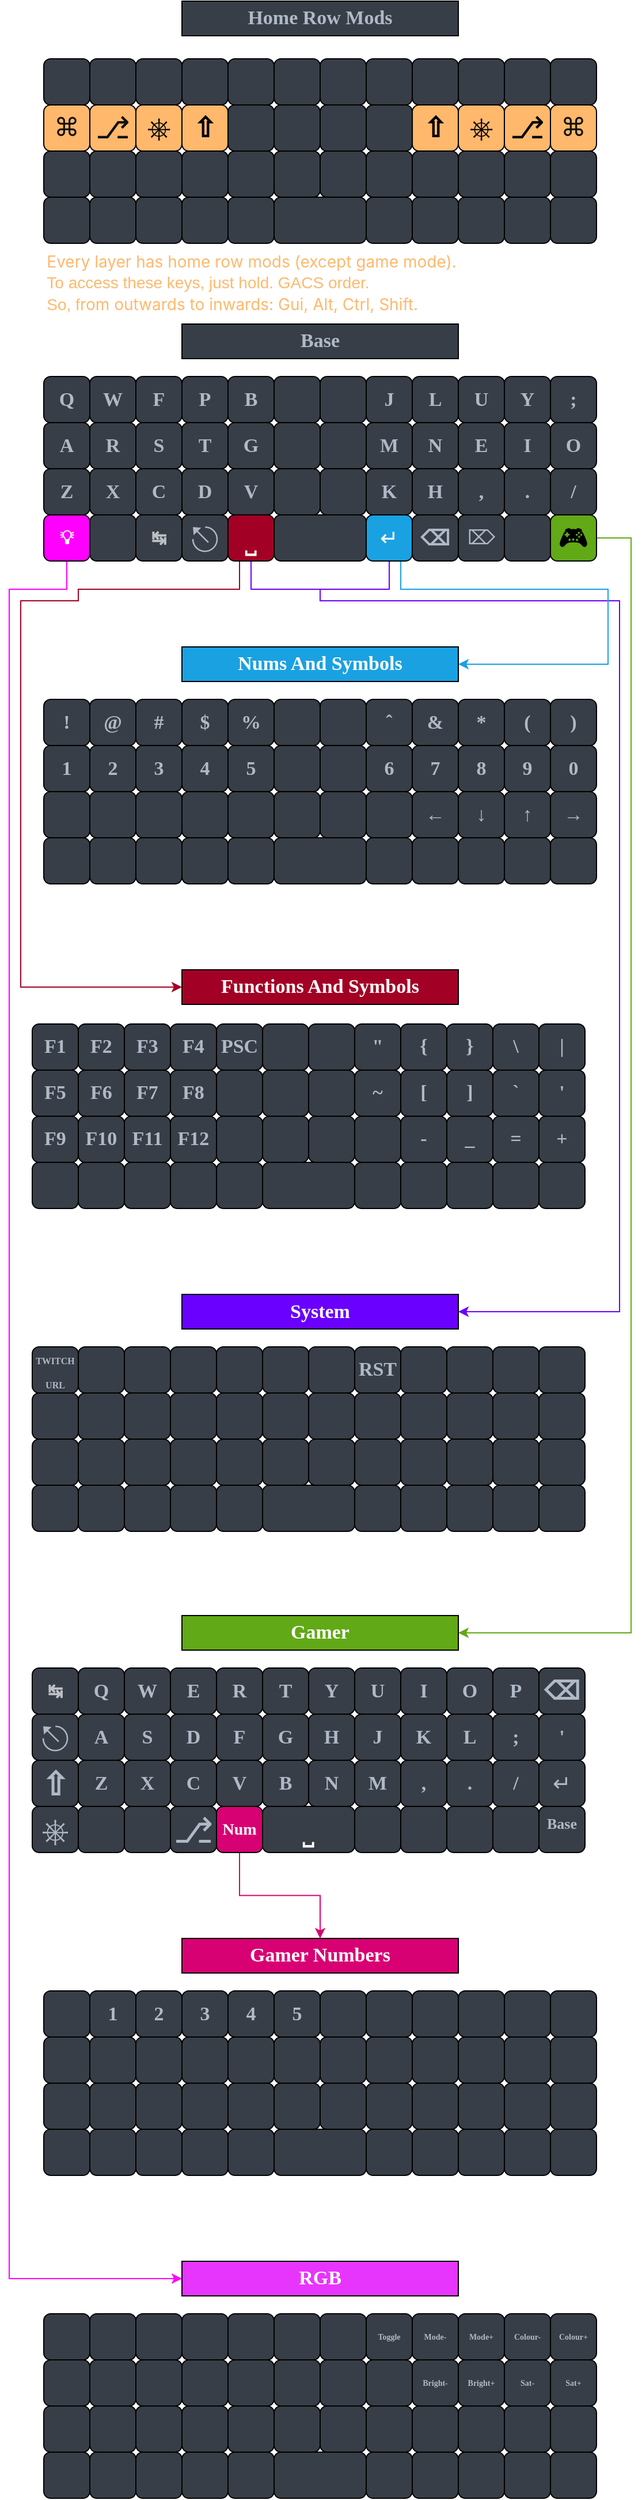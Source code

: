 <mxfile version="20.8.3" type="device"><diagram id="-IlJ7oHDDxPX7P2kjHj3" name="Page-1"><mxGraphModel dx="-335" dy="688" grid="1" gridSize="10" guides="1" tooltips="1" connect="1" arrows="1" fold="1" page="0" pageScale="1" pageWidth="827" pageHeight="1169" math="0" shadow="0"><root><mxCell id="0"/><mxCell id="1" parent="0"/><mxCell id="qOO70KsoDbuKheBEqoZG-251" style="edgeStyle=orthogonalEdgeStyle;rounded=1;orthogonalLoop=1;jettySize=auto;html=1;exitX=0;exitY=1;exitDx=0;exitDy=0;entryX=0;entryY=0.5;entryDx=0;entryDy=0;fontFamily=Verdana;fontSize=14;fontColor=#61A92F;strokeColor=#61A92F;" parent="1" edge="1"><mxGeometry relative="1" as="geometry"><Array as="points"><mxPoint x="70" y="561"/><mxPoint x="70" y="915"/></Array><mxPoint x="285.505" y="561.142" as="sourcePoint"/></mxGeometry></mxCell><mxCell id="qOO70KsoDbuKheBEqoZG-289" style="edgeStyle=orthogonalEdgeStyle;rounded=1;orthogonalLoop=1;jettySize=auto;html=1;exitX=0.5;exitY=1;exitDx=0;exitDy=0;entryX=0;entryY=0.5;entryDx=0;entryDy=0;fontFamily=Verdana;fontSize=11;fontColor=#383E47;strokeColor=#D70B72;" parent="1" edge="1"><mxGeometry relative="1" as="geometry"><Array as="points"><mxPoint x="50" y="582"/><mxPoint x="50" y="1235"/></Array><mxPoint x="348" y="582.321" as="sourcePoint"/></mxGeometry></mxCell><mxCell id="qOO70KsoDbuKheBEqoZG-249" style="edgeStyle=orthogonalEdgeStyle;rounded=1;orthogonalLoop=1;jettySize=auto;html=1;exitX=1;exitY=0.5;exitDx=0;exitDy=0;entryX=1;entryY=0.5;entryDx=0;entryDy=0;fontFamily=Verdana;fontSize=14;fontColor=#9933FF;strokeColor=#6906F9;" parent="1" edge="1"><mxGeometry relative="1" as="geometry"><Array as="points"><mxPoint x="730" y="310"/><mxPoint x="730" y="1515"/></Array><mxPoint x="660" y="310.0" as="sourcePoint"/></mxGeometry></mxCell><mxCell id="QowjiHadcx3YLq0oORDB-1" value="Q" style="whiteSpace=wrap;html=1;aspect=fixed;fontSize=17;fontFamily=Verdana;fontStyle=1;fontColor=#AFB9C7;fillColor=#383E47;rounded=1;" parent="1" vertex="1"><mxGeometry x="840" y="95.5" width="40" height="40" as="geometry"/></mxCell><mxCell id="QowjiHadcx3YLq0oORDB-2" value="W" style="whiteSpace=wrap;html=1;aspect=fixed;fontSize=17;fontFamily=Verdana;fontStyle=1;fontColor=#AFB9C7;fillColor=#383E47;rounded=1;" parent="1" vertex="1"><mxGeometry x="880" y="95.5" width="40" height="40" as="geometry"/></mxCell><mxCell id="QowjiHadcx3YLq0oORDB-3" value="F" style="whiteSpace=wrap;html=1;aspect=fixed;fontSize=17;fontFamily=Verdana;fontStyle=1;fontColor=#AFB9C7;fillColor=#383E47;rounded=1;" parent="1" vertex="1"><mxGeometry x="920" y="95.5" width="40" height="40" as="geometry"/></mxCell><mxCell id="QowjiHadcx3YLq0oORDB-4" value="P" style="whiteSpace=wrap;html=1;aspect=fixed;fontSize=17;fontFamily=Verdana;fontStyle=1;fontColor=#AFB9C7;fillColor=#383E47;rounded=1;" parent="1" vertex="1"><mxGeometry x="960" y="95.5" width="40" height="40" as="geometry"/></mxCell><mxCell id="QowjiHadcx3YLq0oORDB-5" value="B" style="whiteSpace=wrap;html=1;aspect=fixed;fontSize=17;fontFamily=Verdana;fontStyle=1;fontColor=#AFB9C7;fillColor=#383E47;rounded=1;" parent="1" vertex="1"><mxGeometry x="1000" y="95.5" width="40" height="40" as="geometry"/></mxCell><mxCell id="QowjiHadcx3YLq0oORDB-6" value="A" style="whiteSpace=wrap;html=1;aspect=fixed;fontSize=17;fontFamily=Verdana;fontStyle=1;fontColor=#afb9c7;fillColor=#383e47;rounded=1;" parent="1" vertex="1"><mxGeometry x="840" y="135.5" width="40" height="40" as="geometry"/></mxCell><mxCell id="QowjiHadcx3YLq0oORDB-7" value="R" style="whiteSpace=wrap;html=1;aspect=fixed;fontSize=17;fontFamily=Verdana;fontStyle=1;fontColor=#afb9c7;fillColor=#383e47;rounded=1;" parent="1" vertex="1"><mxGeometry x="880" y="135.5" width="40" height="40" as="geometry"/></mxCell><mxCell id="QowjiHadcx3YLq0oORDB-8" value="S" style="whiteSpace=wrap;html=1;aspect=fixed;fontSize=17;fontFamily=Verdana;fontStyle=1;fontColor=#afb9c7;fillColor=#383e47;rounded=1;" parent="1" vertex="1"><mxGeometry x="920" y="135.5" width="40" height="40" as="geometry"/></mxCell><mxCell id="QowjiHadcx3YLq0oORDB-9" value="T" style="whiteSpace=wrap;html=1;aspect=fixed;fontSize=17;fontFamily=Verdana;fontStyle=1;fontColor=#afb9c7;fillColor=#383e47;rounded=1;" parent="1" vertex="1"><mxGeometry x="960" y="135.5" width="40" height="40" as="geometry"/></mxCell><mxCell id="QowjiHadcx3YLq0oORDB-10" value="G" style="whiteSpace=wrap;html=1;aspect=fixed;fontSize=17;fontFamily=Verdana;fontStyle=1;fontColor=#AFB9C7;fillColor=#383E47;rounded=1;" parent="1" vertex="1"><mxGeometry x="1000" y="135.5" width="40" height="40" as="geometry"/></mxCell><mxCell id="QowjiHadcx3YLq0oORDB-52" style="edgeStyle=orthogonalEdgeStyle;rounded=0;orthogonalLoop=1;jettySize=auto;html=1;entryX=0.5;entryY=0.5;entryDx=0;entryDy=0;entryPerimeter=0;" parent="1" source="QowjiHadcx3YLq0oORDB-11" target="QowjiHadcx3YLq0oORDB-13" edge="1"><mxGeometry relative="1" as="geometry"/></mxCell><mxCell id="QowjiHadcx3YLq0oORDB-11" value="Z" style="whiteSpace=wrap;html=1;aspect=fixed;fontSize=17;fontFamily=Verdana;fontStyle=1;fontColor=#AFB9C7;fillColor=#383E47;rounded=1;" parent="1" vertex="1"><mxGeometry x="840" y="175.5" width="40" height="40" as="geometry"/></mxCell><mxCell id="QowjiHadcx3YLq0oORDB-12" value="X" style="whiteSpace=wrap;html=1;aspect=fixed;fontSize=17;fontFamily=Verdana;fontStyle=1;fontColor=#AFB9C7;fillColor=#383E47;rounded=1;" parent="1" vertex="1"><mxGeometry x="880" y="175.5" width="40" height="40" as="geometry"/></mxCell><mxCell id="QowjiHadcx3YLq0oORDB-13" value="C" style="whiteSpace=wrap;html=1;aspect=fixed;fontSize=17;fontFamily=Verdana;fontStyle=1;fontColor=#AFB9C7;fillColor=#383E47;rounded=1;" parent="1" vertex="1"><mxGeometry x="920" y="175.5" width="40" height="40" as="geometry"/></mxCell><mxCell id="QowjiHadcx3YLq0oORDB-14" value="D" style="whiteSpace=wrap;html=1;aspect=fixed;fontSize=17;fontFamily=Verdana;fontStyle=1;fontColor=#AFB9C7;fillColor=#383E47;rounded=1;" parent="1" vertex="1"><mxGeometry x="960" y="175.5" width="40" height="40" as="geometry"/></mxCell><mxCell id="QowjiHadcx3YLq0oORDB-15" value="V" style="whiteSpace=wrap;html=1;aspect=fixed;fontSize=17;fontFamily=Verdana;fontStyle=1;fontColor=#AFB9C7;fillColor=#383E47;rounded=1;" parent="1" vertex="1"><mxGeometry x="1000" y="175.5" width="40" height="40" as="geometry"/></mxCell><mxCell id="QowjiHadcx3YLq0oORDB-33" style="edgeStyle=orthogonalEdgeStyle;rounded=1;orthogonalLoop=1;jettySize=auto;html=1;exitX=0.5;exitY=1;exitDx=0;exitDy=0;entryX=0;entryY=0.5;entryDx=0;entryDy=0;fontFamily=Verdana;fontSize=14;fontColor=#6906F9;strokeColor=#7F00FF;" parent="1" edge="1"><mxGeometry relative="1" as="geometry"><mxPoint x="1310" y="340" as="targetPoint"/></mxGeometry></mxCell><mxCell id="QowjiHadcx3YLq0oORDB-35" style="edgeStyle=orthogonalEdgeStyle;rounded=1;orthogonalLoop=1;jettySize=auto;html=1;exitX=0.5;exitY=1;exitDx=0;exitDy=0;entryX=0;entryY=0.5;entryDx=0;entryDy=0;fontFamily=Verdana;fontSize=14;fontColor=#6906F9;strokeColor=#7F00FF;" parent="1" edge="1"><mxGeometry relative="1" as="geometry"><mxPoint x="1310" y="340" as="targetPoint"/></mxGeometry></mxCell><mxCell id="QowjiHadcx3YLq0oORDB-37" value="&lt;b style=&quot;border-color: var(--border-color);&quot;&gt;Base&lt;/b&gt;" style="rounded=0;whiteSpace=wrap;html=1;fontFamily=Verdana;fontSize=17;fontColor=#AFB9C7;fillColor=#383E47;" parent="1" vertex="1"><mxGeometry x="960" y="50" width="240" height="30" as="geometry"/></mxCell><mxCell id="QowjiHadcx3YLq0oORDB-41" value="" style="whiteSpace=wrap;html=1;aspect=fixed;fontSize=17;fontFamily=Verdana;fontStyle=1;fontColor=#AFB9C7;fillColor=#383E47;rounded=1;" parent="1" vertex="1"><mxGeometry x="1040" y="95.5" width="40" height="40" as="geometry"/></mxCell><mxCell id="QowjiHadcx3YLq0oORDB-42" value="" style="whiteSpace=wrap;html=1;aspect=fixed;fontSize=17;fontFamily=Verdana;fontStyle=1;fontColor=#AFB9C7;fillColor=#383E47;rounded=1;" parent="1" vertex="1"><mxGeometry x="1080" y="95.5" width="40" height="40" as="geometry"/></mxCell><mxCell id="QowjiHadcx3YLq0oORDB-43" value="" style="whiteSpace=wrap;html=1;aspect=fixed;fontSize=17;fontFamily=Verdana;fontStyle=1;fontColor=#AFB9C7;fillColor=#383E47;rounded=1;" parent="1" vertex="1"><mxGeometry x="1040" y="135.5" width="40" height="40" as="geometry"/></mxCell><mxCell id="QowjiHadcx3YLq0oORDB-44" value="" style="whiteSpace=wrap;html=1;aspect=fixed;fontSize=17;fontFamily=Verdana;fontStyle=1;fontColor=#AFB9C7;fillColor=#383E47;rounded=1;" parent="1" vertex="1"><mxGeometry x="1080" y="135.5" width="40" height="40" as="geometry"/></mxCell><mxCell id="QowjiHadcx3YLq0oORDB-45" value="" style="whiteSpace=wrap;html=1;aspect=fixed;fontSize=17;fontFamily=Verdana;fontStyle=1;fontColor=#AFB9C7;fillColor=#383E47;rounded=1;" parent="1" vertex="1"><mxGeometry x="1040" y="175.5" width="40" height="40" as="geometry"/></mxCell><mxCell id="QowjiHadcx3YLq0oORDB-46" value="" style="whiteSpace=wrap;html=1;aspect=fixed;fontSize=17;fontFamily=Verdana;fontStyle=1;fontColor=#AFB9C7;fillColor=#383E47;rounded=1;" parent="1" vertex="1"><mxGeometry x="1080" y="175.5" width="40" height="40" as="geometry"/></mxCell><mxCell id="QowjiHadcx3YLq0oORDB-51" value="" style="rounded=1;whiteSpace=wrap;html=1;fillColor=#383e47;" parent="1" vertex="1"><mxGeometry x="1040" y="215.5" width="80" height="40" as="geometry"/></mxCell><mxCell id="QowjiHadcx3YLq0oORDB-595" style="edgeStyle=orthogonalEdgeStyle;rounded=0;orthogonalLoop=1;jettySize=auto;html=1;entryX=0;entryY=0.5;entryDx=0;entryDy=0;strokeColor=#ff00ff;fontFamily=Verdana;fontSize=17;fontColor=#FFFFFF;endArrow=classic;endFill=1;" parent="1" source="QowjiHadcx3YLq0oORDB-58" target="QowjiHadcx3YLq0oORDB-560" edge="1"><mxGeometry relative="1" as="geometry"><Array as="points"><mxPoint x="860" y="280"/><mxPoint x="810" y="280"/><mxPoint x="810" y="1745"/></Array></mxGeometry></mxCell><mxCell id="QowjiHadcx3YLq0oORDB-58" value="💡" style="whiteSpace=wrap;html=1;aspect=fixed;fontSize=17;fontFamily=Verdana;fontStyle=1;fontColor=#FFFFFF;fillColor=#FF00FF;rounded=1;" parent="1" vertex="1"><mxGeometry x="840" y="215.5" width="40" height="40" as="geometry"/></mxCell><mxCell id="QowjiHadcx3YLq0oORDB-59" value="" style="whiteSpace=wrap;html=1;aspect=fixed;fontSize=17;fontFamily=Verdana;fontStyle=1;fontColor=#AFB9C7;fillColor=#383E47;rounded=1;" parent="1" vertex="1"><mxGeometry x="880" y="215.5" width="40" height="40" as="geometry"/></mxCell><mxCell id="QowjiHadcx3YLq0oORDB-60" value="&lt;b style=&quot;color: rgb(189, 193, 198); font-family: arial, sans-serif; font-size: 16px; text-align: left; background-color: rgb(56, 62, 71);&quot;&gt;↹&lt;/b&gt;" style="whiteSpace=wrap;html=1;aspect=fixed;fontSize=17;fontFamily=Verdana;fontStyle=1;fontColor=#AFB9C7;fillColor=#383E47;rounded=1;" parent="1" vertex="1"><mxGeometry x="920" y="215.5" width="40" height="40" as="geometry"/></mxCell><mxCell id="QowjiHadcx3YLq0oORDB-61" value="&lt;span style=&quot;font-family: &amp;quot;Segoe UI Symbol&amp;quot;, &amp;quot;Apple Symbols&amp;quot;, &amp;quot;Segoe UI Emoji&amp;quot;, &amp;quot;Apple Color Emoji&amp;quot;, &amp;quot;Noto Color Emoji&amp;quot;; font-size: 30px; font-weight: 400; text-align: start; background-color: rgb(56, 62, 71);&quot;&gt;⎋&lt;/span&gt;" style="whiteSpace=wrap;html=1;aspect=fixed;fontSize=17;fontFamily=Verdana;fontStyle=1;fontColor=#AFB9C7;fillColor=#383E47;rounded=1;" parent="1" vertex="1"><mxGeometry x="960" y="215.5" width="40" height="40" as="geometry"/></mxCell><mxCell id="QowjiHadcx3YLq0oORDB-484" style="edgeStyle=orthogonalEdgeStyle;rounded=0;orthogonalLoop=1;jettySize=auto;html=1;fontFamily=Verdana;fontSize=17;fontColor=#ffffff;entryX=0;entryY=0.5;entryDx=0;entryDy=0;fillColor=#f5f5f5;strokeColor=#a20125;exitX=0.25;exitY=1;exitDx=0;exitDy=0;" parent="1" source="QowjiHadcx3YLq0oORDB-62" target="QowjiHadcx3YLq0oORDB-350" edge="1"><mxGeometry relative="1" as="geometry"><mxPoint x="1020" y="300" as="targetPoint"/><Array as="points"><mxPoint x="1010" y="280"/><mxPoint x="870" y="280"/><mxPoint x="870" y="290"/><mxPoint x="820" y="290"/><mxPoint x="820" y="625"/></Array></mxGeometry></mxCell><mxCell id="QowjiHadcx3YLq0oORDB-537" style="edgeStyle=orthogonalEdgeStyle;rounded=0;orthogonalLoop=1;jettySize=auto;html=1;exitX=0.5;exitY=1;exitDx=0;exitDy=0;strokeColor=#6a00ff;fontFamily=Verdana;fontSize=17;fontColor=#FFFFFF;entryX=1;entryY=0.5;entryDx=0;entryDy=0;" parent="1" source="QowjiHadcx3YLq0oORDB-62" target="QowjiHadcx3YLq0oORDB-501" edge="1"><mxGeometry relative="1" as="geometry"><mxPoint x="1080" y="300.0" as="targetPoint"/><Array as="points"><mxPoint x="1020" y="280"/><mxPoint x="1080" y="280"/><mxPoint x="1080" y="290"/><mxPoint x="1340" y="290"/><mxPoint x="1340" y="907"/></Array></mxGeometry></mxCell><mxCell id="QowjiHadcx3YLq0oORDB-62" value="&lt;span style=&quot;font-family: &amp;quot;Source Sans Pro&amp;quot;, Roboto, &amp;quot;San Francisco&amp;quot;, &amp;quot;Segoe UI&amp;quot;, sans-serif; font-weight: 400;&quot;&gt;&lt;font style=&quot;font-size: 26px;&quot;&gt;⎵&lt;/font&gt;&lt;/span&gt;" style="whiteSpace=wrap;html=1;aspect=fixed;fontSize=17;fontFamily=Verdana;fontStyle=1;fontColor=#FFFFFF;fillColor=#a20125;rounded=1;" parent="1" vertex="1"><mxGeometry x="1000" y="215.5" width="40" height="40" as="geometry"/></mxCell><mxCell id="QowjiHadcx3YLq0oORDB-63" value="J" style="whiteSpace=wrap;html=1;aspect=fixed;fontSize=17;fontFamily=Verdana;fontStyle=1;fontColor=#AFB9C7;fillColor=#383E47;rounded=1;" parent="1" vertex="1"><mxGeometry x="1120" y="95.5" width="40" height="40" as="geometry"/></mxCell><mxCell id="QowjiHadcx3YLq0oORDB-64" value="L" style="whiteSpace=wrap;html=1;aspect=fixed;fontSize=17;fontFamily=Verdana;fontStyle=1;fontColor=#AFB9C7;fillColor=#383E47;rounded=1;" parent="1" vertex="1"><mxGeometry x="1160" y="95.5" width="40" height="40" as="geometry"/></mxCell><mxCell id="QowjiHadcx3YLq0oORDB-65" value="U" style="whiteSpace=wrap;html=1;aspect=fixed;fontSize=17;fontFamily=Verdana;fontStyle=1;fontColor=#AFB9C7;fillColor=#383E47;rounded=1;" parent="1" vertex="1"><mxGeometry x="1200" y="95.5" width="40" height="40" as="geometry"/></mxCell><mxCell id="QowjiHadcx3YLq0oORDB-66" value="Y" style="whiteSpace=wrap;html=1;aspect=fixed;fontSize=17;fontFamily=Verdana;fontStyle=1;fontColor=#AFB9C7;fillColor=#383E47;rounded=1;" parent="1" vertex="1"><mxGeometry x="1240" y="95.5" width="40" height="40" as="geometry"/></mxCell><mxCell id="QowjiHadcx3YLq0oORDB-67" value=";" style="whiteSpace=wrap;html=1;aspect=fixed;fontSize=17;fontFamily=Verdana;fontStyle=1;fontColor=#AFB9C7;fillColor=#383E47;rounded=1;" parent="1" vertex="1"><mxGeometry x="1280" y="95.5" width="40" height="40" as="geometry"/></mxCell><mxCell id="QowjiHadcx3YLq0oORDB-68" value="M" style="whiteSpace=wrap;html=1;aspect=fixed;fontSize=17;fontFamily=Verdana;fontStyle=1;fontColor=#AFB9C7;fillColor=#383E47;rounded=1;" parent="1" vertex="1"><mxGeometry x="1120" y="135.5" width="40" height="40" as="geometry"/></mxCell><mxCell id="QowjiHadcx3YLq0oORDB-69" value="N" style="whiteSpace=wrap;html=1;aspect=fixed;fontSize=17;fontFamily=Verdana;fontStyle=1;fontColor=#afb9c7;fillColor=#383e47;rounded=1;" parent="1" vertex="1"><mxGeometry x="1160" y="135.5" width="40" height="40" as="geometry"/></mxCell><mxCell id="QowjiHadcx3YLq0oORDB-70" value="E" style="whiteSpace=wrap;html=1;aspect=fixed;fontSize=17;fontFamily=Verdana;fontStyle=1;fontColor=#afb9c7;fillColor=#383e47;rounded=1;" parent="1" vertex="1"><mxGeometry x="1200" y="135.5" width="40" height="40" as="geometry"/></mxCell><mxCell id="QowjiHadcx3YLq0oORDB-71" value="I" style="whiteSpace=wrap;html=1;aspect=fixed;fontSize=17;fontFamily=Verdana;fontStyle=1;fontColor=#afb9c7;fillColor=#383e47;rounded=1;" parent="1" vertex="1"><mxGeometry x="1240" y="135.5" width="40" height="40" as="geometry"/></mxCell><mxCell id="QowjiHadcx3YLq0oORDB-72" value="O" style="whiteSpace=wrap;html=1;aspect=fixed;fontSize=17;fontFamily=Verdana;fontStyle=1;fontColor=#afb9c7;fillColor=#383e47;rounded=1;" parent="1" vertex="1"><mxGeometry x="1280" y="135.5" width="40" height="40" as="geometry"/></mxCell><mxCell id="QowjiHadcx3YLq0oORDB-73" style="edgeStyle=orthogonalEdgeStyle;rounded=0;orthogonalLoop=1;jettySize=auto;html=1;entryX=0.5;entryY=0.5;entryDx=0;entryDy=0;entryPerimeter=0;" parent="1" source="QowjiHadcx3YLq0oORDB-74" target="QowjiHadcx3YLq0oORDB-76" edge="1"><mxGeometry relative="1" as="geometry"/></mxCell><mxCell id="QowjiHadcx3YLq0oORDB-74" value="K" style="whiteSpace=wrap;html=1;aspect=fixed;fontSize=17;fontFamily=Verdana;fontStyle=1;fontColor=#AFB9C7;fillColor=#383E47;rounded=1;" parent="1" vertex="1"><mxGeometry x="1120" y="175.5" width="40" height="40" as="geometry"/></mxCell><mxCell id="QowjiHadcx3YLq0oORDB-75" value="H" style="whiteSpace=wrap;html=1;aspect=fixed;fontSize=17;fontFamily=Verdana;fontStyle=1;fontColor=#AFB9C7;fillColor=#383E47;rounded=1;" parent="1" vertex="1"><mxGeometry x="1160" y="175.5" width="40" height="40" as="geometry"/></mxCell><mxCell id="QowjiHadcx3YLq0oORDB-76" value="," style="whiteSpace=wrap;html=1;aspect=fixed;fontSize=17;fontFamily=Verdana;fontStyle=1;fontColor=#AFB9C7;fillColor=#383E47;rounded=1;" parent="1" vertex="1"><mxGeometry x="1200" y="175.5" width="40" height="40" as="geometry"/></mxCell><mxCell id="QowjiHadcx3YLq0oORDB-77" value="." style="whiteSpace=wrap;html=1;aspect=fixed;fontSize=17;fontFamily=Verdana;fontStyle=1;fontColor=#AFB9C7;fillColor=#383E47;rounded=1;" parent="1" vertex="1"><mxGeometry x="1240" y="175.5" width="40" height="40" as="geometry"/></mxCell><mxCell id="QowjiHadcx3YLq0oORDB-78" value="/" style="whiteSpace=wrap;html=1;aspect=fixed;fontSize=17;fontFamily=Verdana;fontStyle=1;fontColor=#AFB9C7;fillColor=#383E47;rounded=1;" parent="1" vertex="1"><mxGeometry x="1280" y="175.5" width="40" height="40" as="geometry"/></mxCell><mxCell id="QowjiHadcx3YLq0oORDB-536" style="edgeStyle=orthogonalEdgeStyle;rounded=0;orthogonalLoop=1;jettySize=auto;html=1;entryX=1;entryY=0.5;entryDx=0;entryDy=0;strokeColor=#1aa1e2;fontFamily=Verdana;fontSize=17;fontColor=#FFFFFF;" parent="1" source="QowjiHadcx3YLq0oORDB-79" target="QowjiHadcx3YLq0oORDB-250" edge="1"><mxGeometry relative="1" as="geometry"><Array as="points"><mxPoint x="1150" y="280"/><mxPoint x="1330" y="280"/><mxPoint x="1330" y="345"/></Array></mxGeometry></mxCell><mxCell id="QowjiHadcx3YLq0oORDB-538" style="edgeStyle=orthogonalEdgeStyle;rounded=0;orthogonalLoop=1;jettySize=auto;html=1;strokeColor=none;fontFamily=Verdana;fontSize=17;fontColor=#FFFFFF;endArrow=none;endFill=0;" parent="1" source="QowjiHadcx3YLq0oORDB-79" edge="1"><mxGeometry relative="1" as="geometry"><mxPoint x="1110" y="300" as="targetPoint"/></mxGeometry></mxCell><mxCell id="QowjiHadcx3YLq0oORDB-539" style="edgeStyle=orthogonalEdgeStyle;rounded=0;orthogonalLoop=1;jettySize=auto;html=1;strokeColor=#6a00ff;fontFamily=Verdana;fontSize=17;fontColor=#FFFFFF;endArrow=none;endFill=0;" parent="1" source="QowjiHadcx3YLq0oORDB-79" edge="1"><mxGeometry relative="1" as="geometry"><mxPoint x="1080" y="290.0" as="targetPoint"/><Array as="points"><mxPoint x="1140" y="280"/><mxPoint x="1080" y="280"/></Array></mxGeometry></mxCell><mxCell id="QowjiHadcx3YLq0oORDB-79" value="&lt;span style=&quot;font-family: &amp;quot;segoe ui emoji&amp;quot;, &amp;quot;apple color emoji&amp;quot;, &amp;quot;noto color emoji&amp;quot;; font-weight: 400; background-color: rgb(26, 161, 226);&quot;&gt;&lt;font style=&quot;font-size: 19px;&quot;&gt;↵&lt;/font&gt;&lt;/span&gt;" style="whiteSpace=wrap;html=1;aspect=fixed;fontSize=17;fontFamily=Verdana;fontStyle=1;fontColor=#FFFFFF;fillColor=#1aa1e2;rounded=1;" parent="1" vertex="1"><mxGeometry x="1120" y="215.5" width="40" height="40" as="geometry"/></mxCell><mxCell id="QowjiHadcx3YLq0oORDB-80" value="&lt;span style=&quot;font-family: &amp;quot;segoe ui emoji&amp;quot;, &amp;quot;apple color emoji&amp;quot;, &amp;quot;noto color emoji&amp;quot;;&quot;&gt;&lt;font style=&quot;font-size: 18px;&quot;&gt;⌫&lt;/font&gt;&lt;/span&gt;" style="whiteSpace=wrap;html=1;aspect=fixed;fontSize=17;fontFamily=Verdana;fontStyle=1;fontColor=#AFB9C7;fillColor=#383E47;rounded=1;" parent="1" vertex="1"><mxGeometry x="1160" y="215.5" width="40" height="40" as="geometry"/></mxCell><mxCell id="QowjiHadcx3YLq0oORDB-81" value="&lt;span style=&quot;font-family: &amp;quot;segoe ui emoji&amp;quot;, &amp;quot;apple color emoji&amp;quot;, &amp;quot;noto color emoji&amp;quot;; font-weight: 400; font-size: 17px;&quot;&gt;&lt;font style=&quot;font-size: 17px;&quot;&gt;⌦&lt;/font&gt;&lt;/span&gt;" style="whiteSpace=wrap;html=1;aspect=fixed;fontSize=17;fontFamily=Verdana;fontStyle=1;fontColor=#AFB9C7;fillColor=#383E47;rounded=1;" parent="1" vertex="1"><mxGeometry x="1200" y="215.5" width="40" height="40" as="geometry"/></mxCell><mxCell id="QowjiHadcx3YLq0oORDB-82" value="" style="whiteSpace=wrap;html=1;aspect=fixed;fontSize=17;fontFamily=Verdana;fontStyle=1;fontColor=#AFB9C7;fillColor=#383E47;rounded=1;" parent="1" vertex="1"><mxGeometry x="1240" y="215.5" width="40" height="40" as="geometry"/></mxCell><mxCell id="QowjiHadcx3YLq0oORDB-541" style="edgeStyle=orthogonalEdgeStyle;rounded=0;orthogonalLoop=1;jettySize=auto;html=1;entryX=1;entryY=0.5;entryDx=0;entryDy=0;strokeColor=#61a916;fontFamily=Verdana;fontSize=17;fontColor=#FFFFFF;endArrow=classic;endFill=1;" parent="1" source="QowjiHadcx3YLq0oORDB-83" target="QowjiHadcx3YLq0oORDB-400" edge="1"><mxGeometry relative="1" as="geometry"><Array as="points"><mxPoint x="1350" y="236"/><mxPoint x="1350" y="1185"/></Array></mxGeometry></mxCell><mxCell id="QowjiHadcx3YLq0oORDB-83" value="&lt;span style=&quot;color: rgb(0, 0, 0); font-family: Roboto, sans-serif; font-size: 24px; font-weight: 400;&quot;&gt;🎮&lt;/span&gt;" style="whiteSpace=wrap;html=1;aspect=fixed;fontSize=17;fontFamily=Verdana;fontStyle=1;fontColor=#AFB9C7;fillColor=#61a916;rounded=1;" parent="1" vertex="1"><mxGeometry x="1280" y="215.5" width="40" height="40" as="geometry"/></mxCell><mxCell id="QowjiHadcx3YLq0oORDB-234" value="!" style="whiteSpace=wrap;html=1;aspect=fixed;fontSize=17;fontFamily=Verdana;fontStyle=1;fontColor=#AFB9C7;fillColor=#383E47;rounded=1;" parent="1" vertex="1"><mxGeometry x="840" y="375.5" width="40" height="40" as="geometry"/></mxCell><mxCell id="QowjiHadcx3YLq0oORDB-235" value="@" style="whiteSpace=wrap;html=1;aspect=fixed;fontSize=17;fontFamily=Verdana;fontStyle=1;fontColor=#AFB9C7;fillColor=#383E47;rounded=1;" parent="1" vertex="1"><mxGeometry x="880" y="375.5" width="40" height="40" as="geometry"/></mxCell><mxCell id="QowjiHadcx3YLq0oORDB-236" value="#" style="whiteSpace=wrap;html=1;aspect=fixed;fontSize=17;fontFamily=Verdana;fontStyle=1;fontColor=#AFB9C7;fillColor=#383E47;rounded=1;" parent="1" vertex="1"><mxGeometry x="920" y="375.5" width="40" height="40" as="geometry"/></mxCell><mxCell id="QowjiHadcx3YLq0oORDB-237" value="$" style="whiteSpace=wrap;html=1;aspect=fixed;fontSize=17;fontFamily=Verdana;fontStyle=1;fontColor=#AFB9C7;fillColor=#383E47;rounded=1;" parent="1" vertex="1"><mxGeometry x="960" y="375.5" width="40" height="40" as="geometry"/></mxCell><mxCell id="QowjiHadcx3YLq0oORDB-238" value="%" style="whiteSpace=wrap;html=1;aspect=fixed;fontSize=17;fontFamily=Verdana;fontStyle=1;fontColor=#AFB9C7;fillColor=#383E47;rounded=1;" parent="1" vertex="1"><mxGeometry x="1000" y="375.5" width="40" height="40" as="geometry"/></mxCell><mxCell id="QowjiHadcx3YLq0oORDB-239" value="1" style="whiteSpace=wrap;html=1;aspect=fixed;fontSize=17;fontFamily=Verdana;fontStyle=1;fontColor=#AFB9C7;fillColor=#383E47;rounded=1;" parent="1" vertex="1"><mxGeometry x="840" y="415.5" width="40" height="40" as="geometry"/></mxCell><mxCell id="QowjiHadcx3YLq0oORDB-240" value="2" style="whiteSpace=wrap;html=1;aspect=fixed;fontSize=17;fontFamily=Verdana;fontStyle=1;fontColor=#AFB9C7;fillColor=#383E47;rounded=1;" parent="1" vertex="1"><mxGeometry x="880" y="415.5" width="40" height="40" as="geometry"/></mxCell><mxCell id="QowjiHadcx3YLq0oORDB-241" value="3" style="whiteSpace=wrap;html=1;aspect=fixed;fontSize=17;fontFamily=Verdana;fontStyle=1;fontColor=#AFB9C7;fillColor=#383E47;rounded=1;" parent="1" vertex="1"><mxGeometry x="920" y="415.5" width="40" height="40" as="geometry"/></mxCell><mxCell id="QowjiHadcx3YLq0oORDB-242" value="4" style="whiteSpace=wrap;html=1;aspect=fixed;fontSize=17;fontFamily=Verdana;fontStyle=1;fontColor=#AFB9C7;fillColor=#383E47;rounded=1;" parent="1" vertex="1"><mxGeometry x="960" y="415.5" width="40" height="40" as="geometry"/></mxCell><mxCell id="QowjiHadcx3YLq0oORDB-243" value="5" style="whiteSpace=wrap;html=1;aspect=fixed;fontSize=17;fontFamily=Verdana;fontStyle=1;fontColor=#AFB9C7;fillColor=#383E47;rounded=1;" parent="1" vertex="1"><mxGeometry x="1000" y="415.5" width="40" height="40" as="geometry"/></mxCell><mxCell id="QowjiHadcx3YLq0oORDB-244" style="edgeStyle=orthogonalEdgeStyle;rounded=0;orthogonalLoop=1;jettySize=auto;html=1;entryX=0.5;entryY=0.5;entryDx=0;entryDy=0;entryPerimeter=0;" parent="1" source="QowjiHadcx3YLq0oORDB-245" target="QowjiHadcx3YLq0oORDB-247" edge="1"><mxGeometry relative="1" as="geometry"/></mxCell><mxCell id="QowjiHadcx3YLq0oORDB-245" value="" style="whiteSpace=wrap;html=1;aspect=fixed;fontSize=17;fontFamily=Verdana;fontStyle=1;fontColor=#AFB9C7;fillColor=#383E47;rounded=1;" parent="1" vertex="1"><mxGeometry x="840" y="455.5" width="40" height="40" as="geometry"/></mxCell><mxCell id="QowjiHadcx3YLq0oORDB-246" value="" style="whiteSpace=wrap;html=1;aspect=fixed;fontSize=17;fontFamily=Verdana;fontStyle=1;fontColor=#AFB9C7;fillColor=#383E47;rounded=1;" parent="1" vertex="1"><mxGeometry x="880" y="455.5" width="40" height="40" as="geometry"/></mxCell><mxCell id="QowjiHadcx3YLq0oORDB-247" value="" style="whiteSpace=wrap;html=1;aspect=fixed;fontSize=17;fontFamily=Verdana;fontStyle=1;fontColor=#AFB9C7;fillColor=#383E47;rounded=1;" parent="1" vertex="1"><mxGeometry x="920" y="455.5" width="40" height="40" as="geometry"/></mxCell><mxCell id="QowjiHadcx3YLq0oORDB-248" value="" style="whiteSpace=wrap;html=1;aspect=fixed;fontSize=17;fontFamily=Verdana;fontStyle=1;fontColor=#AFB9C7;fillColor=#383E47;rounded=1;" parent="1" vertex="1"><mxGeometry x="960" y="455.5" width="40" height="40" as="geometry"/></mxCell><mxCell id="QowjiHadcx3YLq0oORDB-249" value="" style="whiteSpace=wrap;html=1;aspect=fixed;fontSize=17;fontFamily=Verdana;fontStyle=1;fontColor=#AFB9C7;fillColor=#383E47;rounded=1;" parent="1" vertex="1"><mxGeometry x="1000" y="455.5" width="40" height="40" as="geometry"/></mxCell><mxCell id="QowjiHadcx3YLq0oORDB-250" value="&lt;span&gt;Nums And Symbols&lt;br&gt;&lt;/span&gt;" style="rounded=0;whiteSpace=wrap;html=1;fontFamily=Verdana;fontSize=17;fontColor=#ffffff;fillColor=#1aa1e2;fontStyle=1" parent="1" vertex="1"><mxGeometry x="960" y="330" width="240" height="30" as="geometry"/></mxCell><mxCell id="QowjiHadcx3YLq0oORDB-251" value="" style="whiteSpace=wrap;html=1;aspect=fixed;fontSize=17;fontFamily=Verdana;fontStyle=1;fontColor=#AFB9C7;fillColor=#383E47;rounded=1;" parent="1" vertex="1"><mxGeometry x="1040" y="375.5" width="40" height="40" as="geometry"/></mxCell><mxCell id="QowjiHadcx3YLq0oORDB-252" value="" style="whiteSpace=wrap;html=1;aspect=fixed;fontSize=17;fontFamily=Verdana;fontStyle=1;fontColor=#AFB9C7;fillColor=#383E47;rounded=1;" parent="1" vertex="1"><mxGeometry x="1080" y="375.5" width="40" height="40" as="geometry"/></mxCell><mxCell id="QowjiHadcx3YLq0oORDB-253" value="" style="whiteSpace=wrap;html=1;aspect=fixed;fontSize=17;fontFamily=Verdana;fontStyle=1;fontColor=#AFB9C7;fillColor=#383E47;rounded=1;" parent="1" vertex="1"><mxGeometry x="1040" y="415.5" width="40" height="40" as="geometry"/></mxCell><mxCell id="QowjiHadcx3YLq0oORDB-254" value="" style="whiteSpace=wrap;html=1;aspect=fixed;fontSize=17;fontFamily=Verdana;fontStyle=1;fontColor=#AFB9C7;fillColor=#383E47;rounded=1;" parent="1" vertex="1"><mxGeometry x="1080" y="415.5" width="40" height="40" as="geometry"/></mxCell><mxCell id="QowjiHadcx3YLq0oORDB-255" value="" style="whiteSpace=wrap;html=1;aspect=fixed;fontSize=17;fontFamily=Verdana;fontStyle=1;fontColor=#AFB9C7;fillColor=#383E47;rounded=1;" parent="1" vertex="1"><mxGeometry x="1040" y="455.5" width="40" height="40" as="geometry"/></mxCell><mxCell id="QowjiHadcx3YLq0oORDB-256" value="" style="whiteSpace=wrap;html=1;aspect=fixed;fontSize=17;fontFamily=Verdana;fontStyle=1;fontColor=#AFB9C7;fillColor=#383E47;rounded=1;" parent="1" vertex="1"><mxGeometry x="1080" y="455.5" width="40" height="40" as="geometry"/></mxCell><mxCell id="QowjiHadcx3YLq0oORDB-257" value="" style="rounded=1;whiteSpace=wrap;html=1;fillColor=#383e47;" parent="1" vertex="1"><mxGeometry x="1040" y="495.5" width="80" height="40" as="geometry"/></mxCell><mxCell id="QowjiHadcx3YLq0oORDB-258" value="" style="whiteSpace=wrap;html=1;aspect=fixed;fontSize=17;fontFamily=Verdana;fontStyle=1;fontColor=#AFB9C7;fillColor=#383E47;rounded=1;" parent="1" vertex="1"><mxGeometry x="840" y="495.5" width="40" height="40" as="geometry"/></mxCell><mxCell id="QowjiHadcx3YLq0oORDB-259" value="" style="whiteSpace=wrap;html=1;aspect=fixed;fontSize=17;fontFamily=Verdana;fontStyle=1;fontColor=#AFB9C7;fillColor=#383E47;rounded=1;" parent="1" vertex="1"><mxGeometry x="880" y="495.5" width="40" height="40" as="geometry"/></mxCell><mxCell id="QowjiHadcx3YLq0oORDB-260" value="" style="whiteSpace=wrap;html=1;aspect=fixed;fontSize=17;fontFamily=Verdana;fontStyle=1;fontColor=#AFB9C7;fillColor=#383E47;rounded=1;" parent="1" vertex="1"><mxGeometry x="920" y="495.5" width="40" height="40" as="geometry"/></mxCell><mxCell id="QowjiHadcx3YLq0oORDB-261" value="" style="whiteSpace=wrap;html=1;aspect=fixed;fontSize=17;fontFamily=Verdana;fontStyle=1;fontColor=#AFB9C7;fillColor=#383E47;rounded=1;" parent="1" vertex="1"><mxGeometry x="960" y="495.5" width="40" height="40" as="geometry"/></mxCell><mxCell id="QowjiHadcx3YLq0oORDB-262" value="" style="whiteSpace=wrap;html=1;aspect=fixed;fontSize=17;fontFamily=Verdana;fontStyle=1;fontColor=#FFFFFF;fillColor=#383e47;rounded=1;" parent="1" vertex="1"><mxGeometry x="1000" y="495.5" width="40" height="40" as="geometry"/></mxCell><mxCell id="QowjiHadcx3YLq0oORDB-263" value="ˆ" style="whiteSpace=wrap;html=1;aspect=fixed;fontSize=17;fontFamily=Verdana;fontStyle=1;fontColor=#AFB9C7;fillColor=#383E47;rounded=1;" parent="1" vertex="1"><mxGeometry x="1120" y="375.5" width="40" height="40" as="geometry"/></mxCell><mxCell id="QowjiHadcx3YLq0oORDB-264" value="&amp;amp;" style="whiteSpace=wrap;html=1;aspect=fixed;fontSize=17;fontFamily=Verdana;fontStyle=1;fontColor=#AFB9C7;fillColor=#383E47;rounded=1;" parent="1" vertex="1"><mxGeometry x="1160" y="375.5" width="40" height="40" as="geometry"/></mxCell><mxCell id="QowjiHadcx3YLq0oORDB-265" value="*" style="whiteSpace=wrap;html=1;aspect=fixed;fontSize=17;fontFamily=Verdana;fontStyle=1;fontColor=#AFB9C7;fillColor=#383E47;rounded=1;" parent="1" vertex="1"><mxGeometry x="1200" y="375.5" width="40" height="40" as="geometry"/></mxCell><mxCell id="QowjiHadcx3YLq0oORDB-266" value="(" style="whiteSpace=wrap;html=1;aspect=fixed;fontSize=17;fontFamily=Verdana;fontStyle=1;fontColor=#AFB9C7;fillColor=#383E47;rounded=1;" parent="1" vertex="1"><mxGeometry x="1240" y="375.5" width="40" height="40" as="geometry"/></mxCell><mxCell id="QowjiHadcx3YLq0oORDB-267" value=")" style="whiteSpace=wrap;html=1;aspect=fixed;fontSize=17;fontFamily=Verdana;fontStyle=1;fontColor=#AFB9C7;fillColor=#383E47;rounded=1;" parent="1" vertex="1"><mxGeometry x="1280" y="375.5" width="40" height="40" as="geometry"/></mxCell><mxCell id="QowjiHadcx3YLq0oORDB-268" value="6" style="whiteSpace=wrap;html=1;aspect=fixed;fontSize=17;fontFamily=Verdana;fontStyle=1;fontColor=#AFB9C7;fillColor=#383E47;rounded=1;" parent="1" vertex="1"><mxGeometry x="1120" y="415.5" width="40" height="40" as="geometry"/></mxCell><mxCell id="QowjiHadcx3YLq0oORDB-269" value="7" style="whiteSpace=wrap;html=1;aspect=fixed;fontSize=17;fontFamily=Verdana;fontStyle=1;fontColor=#AFB9C7;fillColor=#383E47;rounded=1;" parent="1" vertex="1"><mxGeometry x="1160" y="415.5" width="40" height="40" as="geometry"/></mxCell><mxCell id="QowjiHadcx3YLq0oORDB-270" value="8" style="whiteSpace=wrap;html=1;aspect=fixed;fontSize=17;fontFamily=Verdana;fontStyle=1;fontColor=#AFB9C7;fillColor=#383E47;rounded=1;" parent="1" vertex="1"><mxGeometry x="1200" y="415.5" width="40" height="40" as="geometry"/></mxCell><mxCell id="QowjiHadcx3YLq0oORDB-271" value="9" style="whiteSpace=wrap;html=1;aspect=fixed;fontSize=17;fontFamily=Verdana;fontStyle=1;fontColor=#AFB9C7;fillColor=#383E47;rounded=1;" parent="1" vertex="1"><mxGeometry x="1240" y="415.5" width="40" height="40" as="geometry"/></mxCell><mxCell id="QowjiHadcx3YLq0oORDB-272" value="0" style="whiteSpace=wrap;html=1;aspect=fixed;fontSize=17;fontFamily=Verdana;fontStyle=1;fontColor=#AFB9C7;fillColor=#383E47;rounded=1;" parent="1" vertex="1"><mxGeometry x="1280" y="415.5" width="40" height="40" as="geometry"/></mxCell><mxCell id="QowjiHadcx3YLq0oORDB-273" style="edgeStyle=orthogonalEdgeStyle;rounded=0;orthogonalLoop=1;jettySize=auto;html=1;entryX=0.5;entryY=0.5;entryDx=0;entryDy=0;entryPerimeter=0;" parent="1" source="QowjiHadcx3YLq0oORDB-274" target="QowjiHadcx3YLq0oORDB-276" edge="1"><mxGeometry relative="1" as="geometry"/></mxCell><mxCell id="QowjiHadcx3YLq0oORDB-274" value="" style="whiteSpace=wrap;html=1;aspect=fixed;fontSize=17;fontFamily=Verdana;fontStyle=1;fontColor=#AFB9C7;fillColor=#383E47;rounded=1;" parent="1" vertex="1"><mxGeometry x="1120" y="455.5" width="40" height="40" as="geometry"/></mxCell><mxCell id="QowjiHadcx3YLq0oORDB-275" value="←" style="whiteSpace=wrap;html=1;aspect=fixed;fontSize=17;fontFamily=Verdana;fontStyle=1;fontColor=#AFB9C7;fillColor=#383E47;rounded=1;" parent="1" vertex="1"><mxGeometry x="1160" y="455.5" width="40" height="40" as="geometry"/></mxCell><mxCell id="QowjiHadcx3YLq0oORDB-276" value="↓" style="whiteSpace=wrap;html=1;aspect=fixed;fontSize=17;fontFamily=Verdana;fontStyle=1;fontColor=#AFB9C7;fillColor=#383E47;rounded=1;" parent="1" vertex="1"><mxGeometry x="1200" y="455.5" width="40" height="40" as="geometry"/></mxCell><mxCell id="QowjiHadcx3YLq0oORDB-277" value="↑" style="whiteSpace=wrap;html=1;aspect=fixed;fontSize=17;fontFamily=Verdana;fontStyle=1;fontColor=#AFB9C7;fillColor=#383E47;rounded=1;" parent="1" vertex="1"><mxGeometry x="1240" y="455.5" width="40" height="40" as="geometry"/></mxCell><mxCell id="QowjiHadcx3YLq0oORDB-278" value="→" style="whiteSpace=wrap;html=1;aspect=fixed;fontSize=17;fontFamily=Verdana;fontStyle=1;fontColor=#AFB9C7;fillColor=#383E47;rounded=1;" parent="1" vertex="1"><mxGeometry x="1280" y="455.5" width="40" height="40" as="geometry"/></mxCell><mxCell id="QowjiHadcx3YLq0oORDB-279" value="" style="whiteSpace=wrap;html=1;aspect=fixed;fontSize=17;fontFamily=Verdana;fontStyle=1;fontColor=#AFB9C7;fillColor=#383E47;rounded=1;" parent="1" vertex="1"><mxGeometry x="1120" y="495.5" width="40" height="40" as="geometry"/></mxCell><mxCell id="QowjiHadcx3YLq0oORDB-280" value="" style="whiteSpace=wrap;html=1;aspect=fixed;fontSize=17;fontFamily=Verdana;fontStyle=1;fontColor=#AFB9C7;fillColor=#383E47;rounded=1;" parent="1" vertex="1"><mxGeometry x="1160" y="495.5" width="40" height="40" as="geometry"/></mxCell><mxCell id="QowjiHadcx3YLq0oORDB-281" value="" style="whiteSpace=wrap;html=1;aspect=fixed;fontSize=17;fontFamily=Verdana;fontStyle=1;fontColor=#AFB9C7;fillColor=#383E47;rounded=1;" parent="1" vertex="1"><mxGeometry x="1200" y="495.5" width="40" height="40" as="geometry"/></mxCell><mxCell id="QowjiHadcx3YLq0oORDB-282" value="" style="whiteSpace=wrap;html=1;aspect=fixed;fontSize=17;fontFamily=Verdana;fontStyle=1;fontColor=#AFB9C7;fillColor=#383E47;rounded=1;" parent="1" vertex="1"><mxGeometry x="1240" y="495.5" width="40" height="40" as="geometry"/></mxCell><mxCell id="QowjiHadcx3YLq0oORDB-283" value="" style="whiteSpace=wrap;html=1;aspect=fixed;fontSize=17;fontFamily=Verdana;fontStyle=1;fontColor=#AFB9C7;fillColor=#383E47;rounded=1;" parent="1" vertex="1"><mxGeometry x="1280" y="495.5" width="40" height="40" as="geometry"/></mxCell><mxCell id="QowjiHadcx3YLq0oORDB-334" value="F1" style="whiteSpace=wrap;html=1;aspect=fixed;fontSize=17;fontFamily=Verdana;fontStyle=1;fontColor=#AFB9C7;fillColor=#383E47;rounded=1;" parent="1" vertex="1"><mxGeometry x="830" y="657" width="40" height="40" as="geometry"/></mxCell><mxCell id="QowjiHadcx3YLq0oORDB-335" value="F2" style="whiteSpace=wrap;html=1;aspect=fixed;fontSize=17;fontFamily=Verdana;fontStyle=1;fontColor=#AFB9C7;fillColor=#383E47;rounded=1;" parent="1" vertex="1"><mxGeometry x="870" y="657" width="40" height="40" as="geometry"/></mxCell><mxCell id="QowjiHadcx3YLq0oORDB-336" value="F3" style="whiteSpace=wrap;html=1;aspect=fixed;fontSize=17;fontFamily=Verdana;fontStyle=1;fontColor=#AFB9C7;fillColor=#383E47;rounded=1;" parent="1" vertex="1"><mxGeometry x="910" y="657" width="40" height="40" as="geometry"/></mxCell><mxCell id="QowjiHadcx3YLq0oORDB-337" value="F4" style="whiteSpace=wrap;html=1;aspect=fixed;fontSize=17;fontFamily=Verdana;fontStyle=1;fontColor=#AFB9C7;fillColor=#383E47;rounded=1;" parent="1" vertex="1"><mxGeometry x="950" y="657" width="40" height="40" as="geometry"/></mxCell><mxCell id="QowjiHadcx3YLq0oORDB-338" value="PSC" style="whiteSpace=wrap;html=1;aspect=fixed;fontSize=17;fontFamily=Verdana;fontStyle=1;fontColor=#AFB9C7;fillColor=#383E47;rounded=1;" parent="1" vertex="1"><mxGeometry x="990" y="657" width="40" height="40" as="geometry"/></mxCell><mxCell id="QowjiHadcx3YLq0oORDB-339" value="F5" style="whiteSpace=wrap;html=1;aspect=fixed;fontSize=17;fontFamily=Verdana;fontStyle=1;fontColor=#AFB9C7;fillColor=#383E47;rounded=1;" parent="1" vertex="1"><mxGeometry x="830" y="697" width="40" height="40" as="geometry"/></mxCell><mxCell id="QowjiHadcx3YLq0oORDB-340" value="F6" style="whiteSpace=wrap;html=1;aspect=fixed;fontSize=17;fontFamily=Verdana;fontStyle=1;fontColor=#AFB9C7;fillColor=#383E47;rounded=1;" parent="1" vertex="1"><mxGeometry x="870" y="697" width="40" height="40" as="geometry"/></mxCell><mxCell id="QowjiHadcx3YLq0oORDB-341" value="F7" style="whiteSpace=wrap;html=1;aspect=fixed;fontSize=17;fontFamily=Verdana;fontStyle=1;fontColor=#AFB9C7;fillColor=#383E47;rounded=1;" parent="1" vertex="1"><mxGeometry x="910" y="697" width="40" height="40" as="geometry"/></mxCell><mxCell id="QowjiHadcx3YLq0oORDB-342" value="F8" style="whiteSpace=wrap;html=1;aspect=fixed;fontSize=17;fontFamily=Verdana;fontStyle=1;fontColor=#AFB9C7;fillColor=#383E47;rounded=1;" parent="1" vertex="1"><mxGeometry x="950" y="697" width="40" height="40" as="geometry"/></mxCell><mxCell id="QowjiHadcx3YLq0oORDB-343" value="" style="whiteSpace=wrap;html=1;aspect=fixed;fontSize=17;fontFamily=Verdana;fontStyle=1;fontColor=#AFB9C7;fillColor=#383E47;rounded=1;" parent="1" vertex="1"><mxGeometry x="990" y="697" width="40" height="40" as="geometry"/></mxCell><mxCell id="QowjiHadcx3YLq0oORDB-344" style="edgeStyle=orthogonalEdgeStyle;rounded=0;orthogonalLoop=1;jettySize=auto;html=1;entryX=0.5;entryY=0.5;entryDx=0;entryDy=0;entryPerimeter=0;" parent="1" source="QowjiHadcx3YLq0oORDB-345" target="QowjiHadcx3YLq0oORDB-347" edge="1"><mxGeometry relative="1" as="geometry"/></mxCell><mxCell id="QowjiHadcx3YLq0oORDB-345" value="F9" style="whiteSpace=wrap;html=1;aspect=fixed;fontSize=17;fontFamily=Verdana;fontStyle=1;fontColor=#AFB9C7;fillColor=#383E47;rounded=1;" parent="1" vertex="1"><mxGeometry x="830" y="737" width="40" height="40" as="geometry"/></mxCell><mxCell id="QowjiHadcx3YLq0oORDB-346" value="F10" style="whiteSpace=wrap;html=1;aspect=fixed;fontSize=17;fontFamily=Verdana;fontStyle=1;fontColor=#AFB9C7;fillColor=#383E47;rounded=1;" parent="1" vertex="1"><mxGeometry x="870" y="737" width="40" height="40" as="geometry"/></mxCell><mxCell id="QowjiHadcx3YLq0oORDB-347" value="F11" style="whiteSpace=wrap;html=1;aspect=fixed;fontSize=17;fontFamily=Verdana;fontStyle=1;fontColor=#AFB9C7;fillColor=#383E47;rounded=1;" parent="1" vertex="1"><mxGeometry x="910" y="737" width="40" height="40" as="geometry"/></mxCell><mxCell id="QowjiHadcx3YLq0oORDB-348" value="F12" style="whiteSpace=wrap;html=1;aspect=fixed;fontSize=17;fontFamily=Verdana;fontStyle=1;fontColor=#AFB9C7;fillColor=#383E47;rounded=1;" parent="1" vertex="1"><mxGeometry x="950" y="737" width="40" height="40" as="geometry"/></mxCell><mxCell id="QowjiHadcx3YLq0oORDB-349" value="" style="whiteSpace=wrap;html=1;aspect=fixed;fontSize=17;fontFamily=Verdana;fontStyle=1;fontColor=#AFB9C7;fillColor=#383E47;rounded=1;" parent="1" vertex="1"><mxGeometry x="990" y="737" width="40" height="40" as="geometry"/></mxCell><mxCell id="QowjiHadcx3YLq0oORDB-350" value="&lt;span&gt;Functions And Symbols&lt;/span&gt;" style="rounded=0;whiteSpace=wrap;html=1;fontFamily=Verdana;fontSize=17;fontColor=#ffffff;fillColor=#a20125;fontStyle=1" parent="1" vertex="1"><mxGeometry x="960" y="610" width="240" height="30" as="geometry"/></mxCell><mxCell id="QowjiHadcx3YLq0oORDB-351" value="" style="whiteSpace=wrap;html=1;aspect=fixed;fontSize=17;fontFamily=Verdana;fontStyle=1;fontColor=#AFB9C7;fillColor=#383E47;rounded=1;" parent="1" vertex="1"><mxGeometry x="1030" y="657" width="40" height="40" as="geometry"/></mxCell><mxCell id="QowjiHadcx3YLq0oORDB-352" value="" style="whiteSpace=wrap;html=1;aspect=fixed;fontSize=17;fontFamily=Verdana;fontStyle=1;fontColor=#AFB9C7;fillColor=#383E47;rounded=1;" parent="1" vertex="1"><mxGeometry x="1070" y="657" width="40" height="40" as="geometry"/></mxCell><mxCell id="QowjiHadcx3YLq0oORDB-353" value="" style="whiteSpace=wrap;html=1;aspect=fixed;fontSize=17;fontFamily=Verdana;fontStyle=1;fontColor=#AFB9C7;fillColor=#383E47;rounded=1;" parent="1" vertex="1"><mxGeometry x="1030" y="697" width="40" height="40" as="geometry"/></mxCell><mxCell id="QowjiHadcx3YLq0oORDB-354" value="" style="whiteSpace=wrap;html=1;aspect=fixed;fontSize=17;fontFamily=Verdana;fontStyle=1;fontColor=#AFB9C7;fillColor=#383E47;rounded=1;" parent="1" vertex="1"><mxGeometry x="1070" y="697" width="40" height="40" as="geometry"/></mxCell><mxCell id="QowjiHadcx3YLq0oORDB-355" value="" style="whiteSpace=wrap;html=1;aspect=fixed;fontSize=17;fontFamily=Verdana;fontStyle=1;fontColor=#AFB9C7;fillColor=#383E47;rounded=1;" parent="1" vertex="1"><mxGeometry x="1030" y="737" width="40" height="40" as="geometry"/></mxCell><mxCell id="QowjiHadcx3YLq0oORDB-356" value="" style="whiteSpace=wrap;html=1;aspect=fixed;fontSize=17;fontFamily=Verdana;fontStyle=1;fontColor=#AFB9C7;fillColor=#383E47;rounded=1;" parent="1" vertex="1"><mxGeometry x="1070" y="737" width="40" height="40" as="geometry"/></mxCell><mxCell id="QowjiHadcx3YLq0oORDB-357" value="" style="rounded=1;whiteSpace=wrap;html=1;fillColor=#383e47;" parent="1" vertex="1"><mxGeometry x="1030" y="777" width="80" height="40" as="geometry"/></mxCell><mxCell id="QowjiHadcx3YLq0oORDB-358" value="" style="whiteSpace=wrap;html=1;aspect=fixed;fontSize=17;fontFamily=Verdana;fontStyle=1;fontColor=#AFB9C7;fillColor=#383E47;rounded=1;" parent="1" vertex="1"><mxGeometry x="830" y="777" width="40" height="40" as="geometry"/></mxCell><mxCell id="QowjiHadcx3YLq0oORDB-359" value="" style="whiteSpace=wrap;html=1;aspect=fixed;fontSize=17;fontFamily=Verdana;fontStyle=1;fontColor=#AFB9C7;fillColor=#383E47;rounded=1;" parent="1" vertex="1"><mxGeometry x="870" y="777" width="40" height="40" as="geometry"/></mxCell><mxCell id="QowjiHadcx3YLq0oORDB-360" value="" style="whiteSpace=wrap;html=1;aspect=fixed;fontSize=17;fontFamily=Verdana;fontStyle=1;fontColor=#AFB9C7;fillColor=#383E47;rounded=1;" parent="1" vertex="1"><mxGeometry x="910" y="777" width="40" height="40" as="geometry"/></mxCell><mxCell id="QowjiHadcx3YLq0oORDB-361" value="" style="whiteSpace=wrap;html=1;aspect=fixed;fontSize=17;fontFamily=Verdana;fontStyle=1;fontColor=#AFB9C7;fillColor=#383E47;rounded=1;" parent="1" vertex="1"><mxGeometry x="950" y="777" width="40" height="40" as="geometry"/></mxCell><mxCell id="QowjiHadcx3YLq0oORDB-362" value="" style="whiteSpace=wrap;html=1;aspect=fixed;fontSize=17;fontFamily=Verdana;fontStyle=1;fontColor=#FFFFFF;fillColor=#383e47;rounded=1;" parent="1" vertex="1"><mxGeometry x="990" y="777" width="40" height="40" as="geometry"/></mxCell><mxCell id="QowjiHadcx3YLq0oORDB-363" value="&quot;" style="whiteSpace=wrap;html=1;aspect=fixed;fontSize=17;fontFamily=Verdana;fontStyle=1;fontColor=#AFB9C7;fillColor=#383E47;rounded=1;" parent="1" vertex="1"><mxGeometry x="1110" y="657" width="40" height="40" as="geometry"/></mxCell><mxCell id="QowjiHadcx3YLq0oORDB-364" value="{" style="whiteSpace=wrap;html=1;aspect=fixed;fontSize=17;fontFamily=Verdana;fontStyle=1;fontColor=#AFB9C7;fillColor=#383E47;rounded=1;" parent="1" vertex="1"><mxGeometry x="1150" y="657" width="40" height="40" as="geometry"/></mxCell><mxCell id="QowjiHadcx3YLq0oORDB-365" value="}" style="whiteSpace=wrap;html=1;aspect=fixed;fontSize=17;fontFamily=Verdana;fontStyle=1;fontColor=#AFB9C7;fillColor=#383E47;rounded=1;" parent="1" vertex="1"><mxGeometry x="1190" y="657" width="40" height="40" as="geometry"/></mxCell><mxCell id="QowjiHadcx3YLq0oORDB-366" value="\" style="whiteSpace=wrap;html=1;aspect=fixed;fontSize=17;fontFamily=Verdana;fontStyle=1;fontColor=#AFB9C7;fillColor=#383E47;rounded=1;" parent="1" vertex="1"><mxGeometry x="1230" y="657" width="40" height="40" as="geometry"/></mxCell><mxCell id="QowjiHadcx3YLq0oORDB-367" value="|" style="whiteSpace=wrap;html=1;aspect=fixed;fontSize=17;fontFamily=Verdana;fontStyle=1;fontColor=#AFB9C7;fillColor=#383E47;rounded=1;" parent="1" vertex="1"><mxGeometry x="1270" y="657" width="40" height="40" as="geometry"/></mxCell><mxCell id="QowjiHadcx3YLq0oORDB-368" value="~" style="whiteSpace=wrap;html=1;aspect=fixed;fontSize=17;fontFamily=Verdana;fontStyle=1;fontColor=#AFB9C7;fillColor=#383E47;rounded=1;" parent="1" vertex="1"><mxGeometry x="1110" y="697" width="40" height="40" as="geometry"/></mxCell><mxCell id="QowjiHadcx3YLq0oORDB-369" value="[" style="whiteSpace=wrap;html=1;aspect=fixed;fontSize=17;fontFamily=Verdana;fontStyle=1;fontColor=#AFB9C7;fillColor=#383E47;rounded=1;" parent="1" vertex="1"><mxGeometry x="1150" y="697" width="40" height="40" as="geometry"/></mxCell><mxCell id="QowjiHadcx3YLq0oORDB-370" value="]" style="whiteSpace=wrap;html=1;aspect=fixed;fontSize=17;fontFamily=Verdana;fontStyle=1;fontColor=#AFB9C7;fillColor=#383E47;rounded=1;" parent="1" vertex="1"><mxGeometry x="1190" y="697" width="40" height="40" as="geometry"/></mxCell><mxCell id="QowjiHadcx3YLq0oORDB-371" value="`" style="whiteSpace=wrap;html=1;aspect=fixed;fontSize=17;fontFamily=Verdana;fontStyle=1;fontColor=#AFB9C7;fillColor=#383E47;rounded=1;" parent="1" vertex="1"><mxGeometry x="1230" y="697" width="40" height="40" as="geometry"/></mxCell><mxCell id="QowjiHadcx3YLq0oORDB-372" value="'" style="whiteSpace=wrap;html=1;aspect=fixed;fontSize=17;fontFamily=Verdana;fontStyle=1;fontColor=#AFB9C7;fillColor=#383E47;rounded=1;" parent="1" vertex="1"><mxGeometry x="1270" y="697" width="40" height="40" as="geometry"/></mxCell><mxCell id="QowjiHadcx3YLq0oORDB-373" style="edgeStyle=orthogonalEdgeStyle;rounded=0;orthogonalLoop=1;jettySize=auto;html=1;entryX=0.5;entryY=0.5;entryDx=0;entryDy=0;entryPerimeter=0;" parent="1" source="QowjiHadcx3YLq0oORDB-374" target="QowjiHadcx3YLq0oORDB-376" edge="1"><mxGeometry relative="1" as="geometry"/></mxCell><mxCell id="QowjiHadcx3YLq0oORDB-374" value="" style="whiteSpace=wrap;html=1;aspect=fixed;fontSize=17;fontFamily=Verdana;fontStyle=1;fontColor=#AFB9C7;fillColor=#383E47;rounded=1;" parent="1" vertex="1"><mxGeometry x="1110" y="737" width="40" height="40" as="geometry"/></mxCell><mxCell id="QowjiHadcx3YLq0oORDB-375" value="-" style="whiteSpace=wrap;html=1;aspect=fixed;fontSize=17;fontFamily=Verdana;fontStyle=1;fontColor=#AFB9C7;fillColor=#383E47;rounded=1;" parent="1" vertex="1"><mxGeometry x="1150" y="737" width="40" height="40" as="geometry"/></mxCell><mxCell id="QowjiHadcx3YLq0oORDB-376" value="_" style="whiteSpace=wrap;html=1;aspect=fixed;fontSize=17;fontFamily=Verdana;fontStyle=1;fontColor=#AFB9C7;fillColor=#383E47;rounded=1;" parent="1" vertex="1"><mxGeometry x="1190" y="737" width="40" height="40" as="geometry"/></mxCell><mxCell id="QowjiHadcx3YLq0oORDB-377" value="=" style="whiteSpace=wrap;html=1;aspect=fixed;fontSize=17;fontFamily=Verdana;fontStyle=1;fontColor=#AFB9C7;fillColor=#383E47;rounded=1;" parent="1" vertex="1"><mxGeometry x="1230" y="737" width="40" height="40" as="geometry"/></mxCell><mxCell id="QowjiHadcx3YLq0oORDB-378" value="+" style="whiteSpace=wrap;html=1;aspect=fixed;fontSize=17;fontFamily=Verdana;fontStyle=1;fontColor=#AFB9C7;fillColor=#383E47;rounded=1;" parent="1" vertex="1"><mxGeometry x="1270" y="737" width="40" height="40" as="geometry"/></mxCell><mxCell id="QowjiHadcx3YLq0oORDB-379" value="" style="whiteSpace=wrap;html=1;aspect=fixed;fontSize=17;fontFamily=Verdana;fontStyle=1;fontColor=#AFB9C7;fillColor=#383E47;rounded=1;" parent="1" vertex="1"><mxGeometry x="1110" y="777" width="40" height="40" as="geometry"/></mxCell><mxCell id="QowjiHadcx3YLq0oORDB-380" value="" style="whiteSpace=wrap;html=1;aspect=fixed;fontSize=17;fontFamily=Verdana;fontStyle=1;fontColor=#AFB9C7;fillColor=#383E47;rounded=1;" parent="1" vertex="1"><mxGeometry x="1150" y="777" width="40" height="40" as="geometry"/></mxCell><mxCell id="QowjiHadcx3YLq0oORDB-381" value="" style="whiteSpace=wrap;html=1;aspect=fixed;fontSize=17;fontFamily=Verdana;fontStyle=1;fontColor=#AFB9C7;fillColor=#383E47;rounded=1;" parent="1" vertex="1"><mxGeometry x="1190" y="777" width="40" height="40" as="geometry"/></mxCell><mxCell id="QowjiHadcx3YLq0oORDB-382" value="" style="whiteSpace=wrap;html=1;aspect=fixed;fontSize=17;fontFamily=Verdana;fontStyle=1;fontColor=#AFB9C7;fillColor=#383E47;rounded=1;" parent="1" vertex="1"><mxGeometry x="1230" y="777" width="40" height="40" as="geometry"/></mxCell><mxCell id="QowjiHadcx3YLq0oORDB-383" value="" style="whiteSpace=wrap;html=1;aspect=fixed;fontSize=17;fontFamily=Verdana;fontStyle=1;fontColor=#AFB9C7;fillColor=#383E47;rounded=1;" parent="1" vertex="1"><mxGeometry x="1270" y="777" width="40" height="40" as="geometry"/></mxCell><mxCell id="QowjiHadcx3YLq0oORDB-384" value="&lt;b style=&quot;border-color: var(--border-color); color: rgb(189, 193, 198); font-family: arial, sans-serif; font-size: 16px; text-align: left; background-color: rgb(56, 62, 71);&quot;&gt;↹&lt;/b&gt;" style="whiteSpace=wrap;html=1;aspect=fixed;fontSize=17;fontFamily=Verdana;fontStyle=1;fontColor=#AFB9C7;fillColor=#383E47;rounded=1;" parent="1" vertex="1"><mxGeometry x="830" y="1215.5" width="40" height="40" as="geometry"/></mxCell><mxCell id="QowjiHadcx3YLq0oORDB-385" value="Q" style="whiteSpace=wrap;html=1;aspect=fixed;fontSize=17;fontFamily=Verdana;fontStyle=1;fontColor=#AFB9C7;fillColor=#383E47;rounded=1;" parent="1" vertex="1"><mxGeometry x="870" y="1215.5" width="40" height="40" as="geometry"/></mxCell><mxCell id="QowjiHadcx3YLq0oORDB-386" value="W" style="whiteSpace=wrap;html=1;aspect=fixed;fontSize=17;fontFamily=Verdana;fontStyle=1;fontColor=#AFB9C7;fillColor=#383E47;rounded=1;" parent="1" vertex="1"><mxGeometry x="910" y="1215.5" width="40" height="40" as="geometry"/></mxCell><mxCell id="QowjiHadcx3YLq0oORDB-387" value="E" style="whiteSpace=wrap;html=1;aspect=fixed;fontSize=17;fontFamily=Verdana;fontStyle=1;fontColor=#AFB9C7;fillColor=#383E47;rounded=1;" parent="1" vertex="1"><mxGeometry x="950" y="1215.5" width="40" height="40" as="geometry"/></mxCell><mxCell id="QowjiHadcx3YLq0oORDB-388" value="R" style="whiteSpace=wrap;html=1;aspect=fixed;fontSize=17;fontFamily=Verdana;fontStyle=1;fontColor=#AFB9C7;fillColor=#383E47;rounded=1;" parent="1" vertex="1"><mxGeometry x="990" y="1215.5" width="40" height="40" as="geometry"/></mxCell><mxCell id="QowjiHadcx3YLq0oORDB-389" value="&lt;span style=&quot;font-family: &amp;quot;Segoe UI Symbol&amp;quot;, &amp;quot;Apple Symbols&amp;quot;, &amp;quot;Segoe UI Emoji&amp;quot;, &amp;quot;Apple Color Emoji&amp;quot;, &amp;quot;Noto Color Emoji&amp;quot;; font-size: 30px; font-weight: 400; text-align: start; background-color: rgb(56, 62, 71);&quot;&gt;⎋&lt;/span&gt;" style="whiteSpace=wrap;html=1;aspect=fixed;fontSize=17;fontFamily=Verdana;fontStyle=1;fontColor=#AFB9C7;fillColor=#383E47;rounded=1;" parent="1" vertex="1"><mxGeometry x="830" y="1255.5" width="40" height="40" as="geometry"/></mxCell><mxCell id="QowjiHadcx3YLq0oORDB-390" value="A" style="whiteSpace=wrap;html=1;aspect=fixed;fontSize=17;fontFamily=Verdana;fontStyle=1;fontColor=#AFB9C7;fillColor=#383E47;rounded=1;" parent="1" vertex="1"><mxGeometry x="870" y="1255.5" width="40" height="40" as="geometry"/></mxCell><mxCell id="QowjiHadcx3YLq0oORDB-391" value="S" style="whiteSpace=wrap;html=1;aspect=fixed;fontSize=17;fontFamily=Verdana;fontStyle=1;fontColor=#AFB9C7;fillColor=#383E47;rounded=1;" parent="1" vertex="1"><mxGeometry x="910" y="1255.5" width="40" height="40" as="geometry"/></mxCell><mxCell id="QowjiHadcx3YLq0oORDB-392" value="D" style="whiteSpace=wrap;html=1;aspect=fixed;fontSize=17;fontFamily=Verdana;fontStyle=1;fontColor=#AFB9C7;fillColor=#383E47;rounded=1;" parent="1" vertex="1"><mxGeometry x="950" y="1255.5" width="40" height="40" as="geometry"/></mxCell><mxCell id="QowjiHadcx3YLq0oORDB-393" value="F" style="whiteSpace=wrap;html=1;aspect=fixed;fontSize=17;fontFamily=Verdana;fontStyle=1;fontColor=#AFB9C7;fillColor=#383E47;rounded=1;" parent="1" vertex="1"><mxGeometry x="990" y="1255.5" width="40" height="40" as="geometry"/></mxCell><mxCell id="QowjiHadcx3YLq0oORDB-394" style="edgeStyle=orthogonalEdgeStyle;rounded=0;orthogonalLoop=1;jettySize=auto;html=1;entryX=0.5;entryY=0.5;entryDx=0;entryDy=0;entryPerimeter=0;" parent="1" source="QowjiHadcx3YLq0oORDB-395" target="QowjiHadcx3YLq0oORDB-397" edge="1"><mxGeometry relative="1" as="geometry"/></mxCell><mxCell id="QowjiHadcx3YLq0oORDB-395" value="&lt;span style=&quot;font-family: &amp;quot;segoe ui emoji&amp;quot;, &amp;quot;apple color emoji&amp;quot;, &amp;quot;noto color emoji&amp;quot;; font-size: 28px;&quot;&gt;⇧&lt;/span&gt;" style="whiteSpace=wrap;html=1;aspect=fixed;fontSize=17;fontFamily=Verdana;fontStyle=1;fontColor=#AFB9C7;fillColor=#383E47;rounded=1;" parent="1" vertex="1"><mxGeometry x="830" y="1295.5" width="40" height="40" as="geometry"/></mxCell><mxCell id="QowjiHadcx3YLq0oORDB-396" value="Z" style="whiteSpace=wrap;html=1;aspect=fixed;fontSize=17;fontFamily=Verdana;fontStyle=1;fontColor=#AFB9C7;fillColor=#383E47;rounded=1;" parent="1" vertex="1"><mxGeometry x="870" y="1295.5" width="40" height="40" as="geometry"/></mxCell><mxCell id="QowjiHadcx3YLq0oORDB-397" value="X" style="whiteSpace=wrap;html=1;aspect=fixed;fontSize=17;fontFamily=Verdana;fontStyle=1;fontColor=#AFB9C7;fillColor=#383E47;rounded=1;" parent="1" vertex="1"><mxGeometry x="910" y="1295.5" width="40" height="40" as="geometry"/></mxCell><mxCell id="QowjiHadcx3YLq0oORDB-398" value="C" style="whiteSpace=wrap;html=1;aspect=fixed;fontSize=17;fontFamily=Verdana;fontStyle=1;fontColor=#AFB9C7;fillColor=#383E47;rounded=1;" parent="1" vertex="1"><mxGeometry x="950" y="1295.5" width="40" height="40" as="geometry"/></mxCell><mxCell id="QowjiHadcx3YLq0oORDB-399" value="V" style="whiteSpace=wrap;html=1;aspect=fixed;fontSize=17;fontFamily=Verdana;fontStyle=1;fontColor=#AFB9C7;fillColor=#383E47;rounded=1;" parent="1" vertex="1"><mxGeometry x="990" y="1295.5" width="40" height="40" as="geometry"/></mxCell><mxCell id="QowjiHadcx3YLq0oORDB-400" value="&lt;font color=&quot;#ffffff&quot;&gt;&lt;b&gt;Gamer&lt;br&gt;&lt;/b&gt;&lt;/font&gt;" style="rounded=0;whiteSpace=wrap;html=1;fontFamily=Verdana;fontSize=17;fontColor=#AFB9C7;fillColor=#61a916;" parent="1" vertex="1"><mxGeometry x="960" y="1170" width="240" height="30" as="geometry"/></mxCell><mxCell id="QowjiHadcx3YLq0oORDB-401" value="T" style="whiteSpace=wrap;html=1;aspect=fixed;fontSize=17;fontFamily=Verdana;fontStyle=1;fontColor=#AFB9C7;fillColor=#383E47;rounded=1;" parent="1" vertex="1"><mxGeometry x="1030" y="1215.5" width="40" height="40" as="geometry"/></mxCell><mxCell id="QowjiHadcx3YLq0oORDB-402" value="Y" style="whiteSpace=wrap;html=1;aspect=fixed;fontSize=17;fontFamily=Verdana;fontStyle=1;fontColor=#AFB9C7;fillColor=#383E47;rounded=1;" parent="1" vertex="1"><mxGeometry x="1070" y="1215.5" width="40" height="40" as="geometry"/></mxCell><mxCell id="QowjiHadcx3YLq0oORDB-403" value="G" style="whiteSpace=wrap;html=1;aspect=fixed;fontSize=17;fontFamily=Verdana;fontStyle=1;fontColor=#AFB9C7;fillColor=#383E47;rounded=1;" parent="1" vertex="1"><mxGeometry x="1030" y="1255.5" width="40" height="40" as="geometry"/></mxCell><mxCell id="QowjiHadcx3YLq0oORDB-404" value="H" style="whiteSpace=wrap;html=1;aspect=fixed;fontSize=17;fontFamily=Verdana;fontStyle=1;fontColor=#AFB9C7;fillColor=#383E47;rounded=1;" parent="1" vertex="1"><mxGeometry x="1070" y="1255.5" width="40" height="40" as="geometry"/></mxCell><mxCell id="QowjiHadcx3YLq0oORDB-405" value="B" style="whiteSpace=wrap;html=1;aspect=fixed;fontSize=17;fontFamily=Verdana;fontStyle=1;fontColor=#AFB9C7;fillColor=#383E47;rounded=1;" parent="1" vertex="1"><mxGeometry x="1030" y="1295.5" width="40" height="40" as="geometry"/></mxCell><mxCell id="QowjiHadcx3YLq0oORDB-406" value="N" style="whiteSpace=wrap;html=1;aspect=fixed;fontSize=17;fontFamily=Verdana;fontStyle=1;fontColor=#AFB9C7;fillColor=#383E47;rounded=1;" parent="1" vertex="1"><mxGeometry x="1070" y="1295.5" width="40" height="40" as="geometry"/></mxCell><mxCell id="QowjiHadcx3YLq0oORDB-407" value="&lt;span style=&quot;color: rgb(255, 255, 255); font-family: &amp;quot;Source Sans Pro&amp;quot;, Roboto, &amp;quot;San Francisco&amp;quot;, &amp;quot;Segoe UI&amp;quot;, sans-serif; font-size: 26px; font-weight: 400;&quot;&gt;⎵&lt;/span&gt;" style="rounded=1;whiteSpace=wrap;html=1;fillColor=#383e47;fontFamily=Verdana;fontSize=17;fontColor=#afb9c7;fontStyle=1" parent="1" vertex="1"><mxGeometry x="1030" y="1335.5" width="80" height="40" as="geometry"/></mxCell><mxCell id="QowjiHadcx3YLq0oORDB-408" value="&lt;span style=&quot;font-family: &amp;quot;Segoe UI Symbol&amp;quot;, &amp;quot;Apple Symbols&amp;quot;, &amp;quot;Segoe UI Emoji&amp;quot;, &amp;quot;Apple Color Emoji&amp;quot;, &amp;quot;Noto Color Emoji&amp;quot;; font-size: 30px; font-weight: 400; text-align: start; background-color: rgb(56, 62, 71);&quot;&gt;⎈&lt;/span&gt;" style="whiteSpace=wrap;html=1;aspect=fixed;fontSize=17;fontFamily=Verdana;fontStyle=1;fontColor=#AFB9C7;fillColor=#383E47;rounded=1;" parent="1" vertex="1"><mxGeometry x="830" y="1335.5" width="40" height="40" as="geometry"/></mxCell><mxCell id="QowjiHadcx3YLq0oORDB-409" value="" style="whiteSpace=wrap;html=1;aspect=fixed;fontSize=17;fontFamily=Verdana;fontStyle=1;fontColor=#AFB9C7;fillColor=#383E47;rounded=1;" parent="1" vertex="1"><mxGeometry x="870" y="1335.5" width="40" height="40" as="geometry"/></mxCell><mxCell id="QowjiHadcx3YLq0oORDB-410" value="" style="whiteSpace=wrap;html=1;aspect=fixed;fontSize=17;fontFamily=Verdana;fontStyle=1;fontColor=#AFB9C7;fillColor=#383E47;rounded=1;" parent="1" vertex="1"><mxGeometry x="910" y="1335.5" width="40" height="40" as="geometry"/></mxCell><mxCell id="QowjiHadcx3YLq0oORDB-411" value="&lt;span style=&quot;font-family: &amp;quot;Segoe UI Symbol&amp;quot;, &amp;quot;Apple Symbols&amp;quot;, &amp;quot;Segoe UI Emoji&amp;quot;, &amp;quot;Apple Color Emoji&amp;quot;, &amp;quot;Noto Color Emoji&amp;quot;; font-size: 30px; font-weight: 400; text-align: start; background-color: rgb(56, 62, 71);&quot;&gt;⎇&lt;/span&gt;" style="whiteSpace=wrap;html=1;aspect=fixed;fontSize=17;fontFamily=Verdana;fontStyle=1;fontColor=#AFB9C7;fillColor=#383E47;rounded=1;" parent="1" vertex="1"><mxGeometry x="950" y="1335.5" width="40" height="40" as="geometry"/></mxCell><mxCell id="QowjiHadcx3YLq0oORDB-594" value="" style="edgeStyle=orthogonalEdgeStyle;rounded=0;orthogonalLoop=1;jettySize=auto;html=1;strokeColor=#d80173;fontFamily=Verdana;fontSize=17;fontColor=#FFFFFF;endArrow=classic;endFill=1;" parent="1" source="QowjiHadcx3YLq0oORDB-412" target="QowjiHadcx3YLq0oORDB-450" edge="1"><mxGeometry relative="1" as="geometry"/></mxCell><mxCell id="QowjiHadcx3YLq0oORDB-412" value="&lt;font style=&quot;font-size: 14px;&quot;&gt;Num&lt;br&gt;&lt;/font&gt;" style="whiteSpace=wrap;html=1;aspect=fixed;fontSize=14;fontFamily=Verdana;fontStyle=1;fontColor=#FFFFFF;fillColor=#d80173;rounded=1;verticalAlign=middle;" parent="1" vertex="1"><mxGeometry x="990" y="1335.5" width="40" height="40" as="geometry"/></mxCell><mxCell id="QowjiHadcx3YLq0oORDB-413" value="U" style="whiteSpace=wrap;html=1;aspect=fixed;fontSize=17;fontFamily=Verdana;fontStyle=1;fontColor=#AFB9C7;fillColor=#383E47;rounded=1;" parent="1" vertex="1"><mxGeometry x="1110" y="1215.5" width="40" height="40" as="geometry"/></mxCell><mxCell id="QowjiHadcx3YLq0oORDB-414" value="I" style="whiteSpace=wrap;html=1;aspect=fixed;fontSize=17;fontFamily=Verdana;fontStyle=1;fontColor=#AFB9C7;fillColor=#383E47;rounded=1;" parent="1" vertex="1"><mxGeometry x="1150" y="1215.5" width="40" height="40" as="geometry"/></mxCell><mxCell id="QowjiHadcx3YLq0oORDB-415" value="O" style="whiteSpace=wrap;html=1;aspect=fixed;fontSize=17;fontFamily=Verdana;fontStyle=1;fontColor=#AFB9C7;fillColor=#383E47;rounded=1;" parent="1" vertex="1"><mxGeometry x="1190" y="1215.5" width="40" height="40" as="geometry"/></mxCell><mxCell id="QowjiHadcx3YLq0oORDB-416" value="P" style="whiteSpace=wrap;html=1;aspect=fixed;fontSize=17;fontFamily=Verdana;fontStyle=1;fontColor=#AFB9C7;fillColor=#383E47;rounded=1;" parent="1" vertex="1"><mxGeometry x="1230" y="1215.5" width="40" height="40" as="geometry"/></mxCell><mxCell id="QowjiHadcx3YLq0oORDB-417" value="&lt;span style=&quot;font-family: &amp;quot;segoe ui emoji&amp;quot;, &amp;quot;apple color emoji&amp;quot;, &amp;quot;noto color emoji&amp;quot;; font-size: 22px;&quot;&gt;⌫&lt;/span&gt;" style="whiteSpace=wrap;html=1;aspect=fixed;fontSize=17;fontFamily=Verdana;fontStyle=1;fontColor=#AFB9C7;fillColor=#383E47;rounded=1;" parent="1" vertex="1"><mxGeometry x="1270" y="1215.5" width="40" height="40" as="geometry"/></mxCell><mxCell id="QowjiHadcx3YLq0oORDB-418" value="J" style="whiteSpace=wrap;html=1;aspect=fixed;fontSize=17;fontFamily=Verdana;fontStyle=1;fontColor=#AFB9C7;fillColor=#383E47;rounded=1;" parent="1" vertex="1"><mxGeometry x="1110" y="1255.5" width="40" height="40" as="geometry"/></mxCell><mxCell id="QowjiHadcx3YLq0oORDB-419" value="K" style="whiteSpace=wrap;html=1;aspect=fixed;fontSize=17;fontFamily=Verdana;fontStyle=1;fontColor=#AFB9C7;fillColor=#383E47;rounded=1;" parent="1" vertex="1"><mxGeometry x="1150" y="1255.5" width="40" height="40" as="geometry"/></mxCell><mxCell id="QowjiHadcx3YLq0oORDB-420" value="L" style="whiteSpace=wrap;html=1;aspect=fixed;fontSize=17;fontFamily=Verdana;fontStyle=1;fontColor=#AFB9C7;fillColor=#383E47;rounded=1;" parent="1" vertex="1"><mxGeometry x="1190" y="1255.5" width="40" height="40" as="geometry"/></mxCell><mxCell id="QowjiHadcx3YLq0oORDB-421" value=";" style="whiteSpace=wrap;html=1;aspect=fixed;fontSize=17;fontFamily=Verdana;fontStyle=1;fontColor=#AFB9C7;fillColor=#383E47;rounded=1;" parent="1" vertex="1"><mxGeometry x="1230" y="1255.5" width="40" height="40" as="geometry"/></mxCell><mxCell id="QowjiHadcx3YLq0oORDB-422" value="'" style="whiteSpace=wrap;html=1;aspect=fixed;fontSize=17;fontFamily=Verdana;fontStyle=1;fontColor=#AFB9C7;fillColor=#383E47;rounded=1;" parent="1" vertex="1"><mxGeometry x="1270" y="1255.5" width="40" height="40" as="geometry"/></mxCell><mxCell id="QowjiHadcx3YLq0oORDB-423" style="edgeStyle=orthogonalEdgeStyle;rounded=0;orthogonalLoop=1;jettySize=auto;html=1;entryX=0.5;entryY=0.5;entryDx=0;entryDy=0;entryPerimeter=0;" parent="1" source="QowjiHadcx3YLq0oORDB-424" target="QowjiHadcx3YLq0oORDB-426" edge="1"><mxGeometry relative="1" as="geometry"/></mxCell><mxCell id="QowjiHadcx3YLq0oORDB-424" value="M" style="whiteSpace=wrap;html=1;aspect=fixed;fontSize=17;fontFamily=Verdana;fontStyle=1;fontColor=#AFB9C7;fillColor=#383E47;rounded=1;" parent="1" vertex="1"><mxGeometry x="1110" y="1295.5" width="40" height="40" as="geometry"/></mxCell><mxCell id="QowjiHadcx3YLq0oORDB-425" value="," style="whiteSpace=wrap;html=1;aspect=fixed;fontSize=17;fontFamily=Verdana;fontStyle=1;fontColor=#AFB9C7;fillColor=#383E47;rounded=1;" parent="1" vertex="1"><mxGeometry x="1150" y="1295.5" width="40" height="40" as="geometry"/></mxCell><mxCell id="QowjiHadcx3YLq0oORDB-426" value="." style="whiteSpace=wrap;html=1;aspect=fixed;fontSize=17;fontFamily=Verdana;fontStyle=1;fontColor=#AFB9C7;fillColor=#383E47;rounded=1;" parent="1" vertex="1"><mxGeometry x="1190" y="1295.5" width="40" height="40" as="geometry"/></mxCell><mxCell id="QowjiHadcx3YLq0oORDB-427" value="/" style="whiteSpace=wrap;html=1;aspect=fixed;fontSize=17;fontFamily=Verdana;fontStyle=1;fontColor=#AFB9C7;fillColor=#383E47;rounded=1;" parent="1" vertex="1"><mxGeometry x="1230" y="1295.5" width="40" height="40" as="geometry"/></mxCell><mxCell id="QowjiHadcx3YLq0oORDB-428" value="&lt;span style=&quot;font-family: &amp;quot;segoe ui emoji&amp;quot;, &amp;quot;apple color emoji&amp;quot;, &amp;quot;noto color emoji&amp;quot;; font-size: 19px; font-weight: 400; background-color: rgb(56, 62, 71);&quot;&gt;↵&lt;/span&gt;" style="whiteSpace=wrap;html=1;aspect=fixed;fontSize=17;fontFamily=Verdana;fontStyle=1;fontColor=#AFB9C7;fillColor=#383E47;rounded=1;" parent="1" vertex="1"><mxGeometry x="1270" y="1295.5" width="40" height="40" as="geometry"/></mxCell><mxCell id="QowjiHadcx3YLq0oORDB-429" value="" style="whiteSpace=wrap;html=1;aspect=fixed;fontSize=17;fontFamily=Verdana;fontStyle=1;fontColor=#AFB9C7;fillColor=#383E47;rounded=1;" parent="1" vertex="1"><mxGeometry x="1110" y="1335.5" width="40" height="40" as="geometry"/></mxCell><mxCell id="QowjiHadcx3YLq0oORDB-430" value="" style="whiteSpace=wrap;html=1;aspect=fixed;fontSize=17;fontFamily=Verdana;fontStyle=1;fontColor=#AFB9C7;fillColor=#383E47;rounded=1;" parent="1" vertex="1"><mxGeometry x="1150" y="1335.5" width="40" height="40" as="geometry"/></mxCell><mxCell id="QowjiHadcx3YLq0oORDB-431" value="" style="whiteSpace=wrap;html=1;aspect=fixed;fontSize=17;fontFamily=Verdana;fontStyle=1;fontColor=#AFB9C7;fillColor=#383E47;rounded=1;" parent="1" vertex="1"><mxGeometry x="1190" y="1335.5" width="40" height="40" as="geometry"/></mxCell><mxCell id="QowjiHadcx3YLq0oORDB-432" value="" style="whiteSpace=wrap;html=1;aspect=fixed;fontSize=17;fontFamily=Verdana;fontStyle=1;fontColor=#AFB9C7;fillColor=#383E47;rounded=1;" parent="1" vertex="1"><mxGeometry x="1230" y="1335.5" width="40" height="40" as="geometry"/></mxCell><mxCell id="QowjiHadcx3YLq0oORDB-433" value="&lt;font style=&quot;font-size: 13px;&quot;&gt;Base&lt;/font&gt;" style="whiteSpace=wrap;html=1;aspect=fixed;fontSize=13;fontFamily=Verdana;fontStyle=1;fontColor=#AFB9C7;fillColor=#383E47;rounded=1;verticalAlign=top;" parent="1" vertex="1"><mxGeometry x="1270" y="1335.5" width="40" height="40" as="geometry"/></mxCell><mxCell id="QowjiHadcx3YLq0oORDB-434" value="" style="whiteSpace=wrap;html=1;aspect=fixed;fontSize=17;fontFamily=Verdana;fontStyle=1;fontColor=#AFB9C7;fillColor=#383E47;rounded=1;" parent="1" vertex="1"><mxGeometry x="840" y="1495.5" width="40" height="40" as="geometry"/></mxCell><mxCell id="QowjiHadcx3YLq0oORDB-435" value="1" style="whiteSpace=wrap;html=1;aspect=fixed;fontSize=17;fontFamily=Verdana;fontStyle=1;fontColor=#AFB9C7;fillColor=#383E47;rounded=1;" parent="1" vertex="1"><mxGeometry x="880" y="1495.5" width="40" height="40" as="geometry"/></mxCell><mxCell id="QowjiHadcx3YLq0oORDB-436" value="2" style="whiteSpace=wrap;html=1;aspect=fixed;fontSize=17;fontFamily=Verdana;fontStyle=1;fontColor=#AFB9C7;fillColor=#383E47;rounded=1;" parent="1" vertex="1"><mxGeometry x="920" y="1495.5" width="40" height="40" as="geometry"/></mxCell><mxCell id="QowjiHadcx3YLq0oORDB-437" value="3" style="whiteSpace=wrap;html=1;aspect=fixed;fontSize=17;fontFamily=Verdana;fontStyle=1;fontColor=#AFB9C7;fillColor=#383E47;rounded=1;" parent="1" vertex="1"><mxGeometry x="960" y="1495.5" width="40" height="40" as="geometry"/></mxCell><mxCell id="QowjiHadcx3YLq0oORDB-438" value="4" style="whiteSpace=wrap;html=1;aspect=fixed;fontSize=17;fontFamily=Verdana;fontStyle=1;fontColor=#AFB9C7;fillColor=#383E47;rounded=1;" parent="1" vertex="1"><mxGeometry x="1000" y="1495.5" width="40" height="40" as="geometry"/></mxCell><mxCell id="QowjiHadcx3YLq0oORDB-439" value="" style="whiteSpace=wrap;html=1;aspect=fixed;fontSize=17;fontFamily=Verdana;fontStyle=1;fontColor=#AFB9C7;fillColor=#383E47;rounded=1;" parent="1" vertex="1"><mxGeometry x="840" y="1535.5" width="40" height="40" as="geometry"/></mxCell><mxCell id="QowjiHadcx3YLq0oORDB-440" value="" style="whiteSpace=wrap;html=1;aspect=fixed;fontSize=17;fontFamily=Verdana;fontStyle=1;fontColor=#AFB9C7;fillColor=#383E47;rounded=1;" parent="1" vertex="1"><mxGeometry x="880" y="1535.5" width="40" height="40" as="geometry"/></mxCell><mxCell id="QowjiHadcx3YLq0oORDB-441" value="" style="whiteSpace=wrap;html=1;aspect=fixed;fontSize=17;fontFamily=Verdana;fontStyle=1;fontColor=#AFB9C7;fillColor=#383E47;rounded=1;" parent="1" vertex="1"><mxGeometry x="920" y="1535.5" width="40" height="40" as="geometry"/></mxCell><mxCell id="QowjiHadcx3YLq0oORDB-442" value="" style="whiteSpace=wrap;html=1;aspect=fixed;fontSize=17;fontFamily=Verdana;fontStyle=1;fontColor=#AFB9C7;fillColor=#383E47;rounded=1;" parent="1" vertex="1"><mxGeometry x="960" y="1535.5" width="40" height="40" as="geometry"/></mxCell><mxCell id="QowjiHadcx3YLq0oORDB-443" value="" style="whiteSpace=wrap;html=1;aspect=fixed;fontSize=17;fontFamily=Verdana;fontStyle=1;fontColor=#AFB9C7;fillColor=#383E47;rounded=1;" parent="1" vertex="1"><mxGeometry x="1000" y="1535.5" width="40" height="40" as="geometry"/></mxCell><mxCell id="QowjiHadcx3YLq0oORDB-444" style="edgeStyle=orthogonalEdgeStyle;rounded=0;orthogonalLoop=1;jettySize=auto;html=1;entryX=0.5;entryY=0.5;entryDx=0;entryDy=0;entryPerimeter=0;" parent="1" source="QowjiHadcx3YLq0oORDB-445" target="QowjiHadcx3YLq0oORDB-447" edge="1"><mxGeometry relative="1" as="geometry"/></mxCell><mxCell id="QowjiHadcx3YLq0oORDB-445" value="" style="whiteSpace=wrap;html=1;aspect=fixed;fontSize=17;fontFamily=Verdana;fontStyle=1;fontColor=#AFB9C7;fillColor=#383E47;rounded=1;" parent="1" vertex="1"><mxGeometry x="840" y="1575.5" width="40" height="40" as="geometry"/></mxCell><mxCell id="QowjiHadcx3YLq0oORDB-446" value="" style="whiteSpace=wrap;html=1;aspect=fixed;fontSize=17;fontFamily=Verdana;fontStyle=1;fontColor=#AFB9C7;fillColor=#383E47;rounded=1;" parent="1" vertex="1"><mxGeometry x="880" y="1575.5" width="40" height="40" as="geometry"/></mxCell><mxCell id="QowjiHadcx3YLq0oORDB-447" value="" style="whiteSpace=wrap;html=1;aspect=fixed;fontSize=17;fontFamily=Verdana;fontStyle=1;fontColor=#AFB9C7;fillColor=#383E47;rounded=1;" parent="1" vertex="1"><mxGeometry x="920" y="1575.5" width="40" height="40" as="geometry"/></mxCell><mxCell id="QowjiHadcx3YLq0oORDB-448" value="" style="whiteSpace=wrap;html=1;aspect=fixed;fontSize=17;fontFamily=Verdana;fontStyle=1;fontColor=#AFB9C7;fillColor=#383E47;rounded=1;" parent="1" vertex="1"><mxGeometry x="960" y="1575.5" width="40" height="40" as="geometry"/></mxCell><mxCell id="QowjiHadcx3YLq0oORDB-449" value="" style="whiteSpace=wrap;html=1;aspect=fixed;fontSize=17;fontFamily=Verdana;fontStyle=1;fontColor=#AFB9C7;fillColor=#383E47;rounded=1;" parent="1" vertex="1"><mxGeometry x="1000" y="1575.5" width="40" height="40" as="geometry"/></mxCell><mxCell id="QowjiHadcx3YLq0oORDB-450" value="&lt;b&gt;&lt;font color=&quot;#ffffff&quot;&gt;Gamer Numbers&lt;/font&gt;&lt;/b&gt;" style="rounded=0;whiteSpace=wrap;html=1;fontFamily=Verdana;fontSize=17;fontColor=#AFB9C7;fillColor=#d80173;" parent="1" vertex="1"><mxGeometry x="960" y="1450" width="240" height="30" as="geometry"/></mxCell><mxCell id="QowjiHadcx3YLq0oORDB-451" value="5" style="whiteSpace=wrap;html=1;aspect=fixed;fontSize=17;fontFamily=Verdana;fontStyle=1;fontColor=#AFB9C7;fillColor=#383E47;rounded=1;" parent="1" vertex="1"><mxGeometry x="1040" y="1495.5" width="40" height="40" as="geometry"/></mxCell><mxCell id="QowjiHadcx3YLq0oORDB-452" value="" style="whiteSpace=wrap;html=1;aspect=fixed;fontSize=17;fontFamily=Verdana;fontStyle=1;fontColor=#AFB9C7;fillColor=#383E47;rounded=1;" parent="1" vertex="1"><mxGeometry x="1080" y="1495.5" width="40" height="40" as="geometry"/></mxCell><mxCell id="QowjiHadcx3YLq0oORDB-453" value="" style="whiteSpace=wrap;html=1;aspect=fixed;fontSize=17;fontFamily=Verdana;fontStyle=1;fontColor=#AFB9C7;fillColor=#383E47;rounded=1;" parent="1" vertex="1"><mxGeometry x="1040" y="1535.5" width="40" height="40" as="geometry"/></mxCell><mxCell id="QowjiHadcx3YLq0oORDB-454" value="" style="whiteSpace=wrap;html=1;aspect=fixed;fontSize=17;fontFamily=Verdana;fontStyle=1;fontColor=#AFB9C7;fillColor=#383E47;rounded=1;" parent="1" vertex="1"><mxGeometry x="1080" y="1535.5" width="40" height="40" as="geometry"/></mxCell><mxCell id="QowjiHadcx3YLq0oORDB-455" value="" style="whiteSpace=wrap;html=1;aspect=fixed;fontSize=17;fontFamily=Verdana;fontStyle=1;fontColor=#AFB9C7;fillColor=#383E47;rounded=1;" parent="1" vertex="1"><mxGeometry x="1040" y="1575.5" width="40" height="40" as="geometry"/></mxCell><mxCell id="QowjiHadcx3YLq0oORDB-456" value="" style="whiteSpace=wrap;html=1;aspect=fixed;fontSize=17;fontFamily=Verdana;fontStyle=1;fontColor=#AFB9C7;fillColor=#383E47;rounded=1;" parent="1" vertex="1"><mxGeometry x="1080" y="1575.5" width="40" height="40" as="geometry"/></mxCell><mxCell id="QowjiHadcx3YLq0oORDB-457" value="" style="rounded=1;whiteSpace=wrap;html=1;fillColor=#383e47;" parent="1" vertex="1"><mxGeometry x="1040" y="1615.5" width="80" height="40" as="geometry"/></mxCell><mxCell id="QowjiHadcx3YLq0oORDB-458" value="" style="whiteSpace=wrap;html=1;aspect=fixed;fontSize=17;fontFamily=Verdana;fontStyle=1;fontColor=#AFB9C7;fillColor=#383E47;rounded=1;" parent="1" vertex="1"><mxGeometry x="840" y="1615.5" width="40" height="40" as="geometry"/></mxCell><mxCell id="QowjiHadcx3YLq0oORDB-459" value="" style="whiteSpace=wrap;html=1;aspect=fixed;fontSize=17;fontFamily=Verdana;fontStyle=1;fontColor=#AFB9C7;fillColor=#383E47;rounded=1;" parent="1" vertex="1"><mxGeometry x="880" y="1615.5" width="40" height="40" as="geometry"/></mxCell><mxCell id="QowjiHadcx3YLq0oORDB-460" value="" style="whiteSpace=wrap;html=1;aspect=fixed;fontSize=17;fontFamily=Verdana;fontStyle=1;fontColor=#AFB9C7;fillColor=#383E47;rounded=1;" parent="1" vertex="1"><mxGeometry x="920" y="1615.5" width="40" height="40" as="geometry"/></mxCell><mxCell id="QowjiHadcx3YLq0oORDB-461" value="" style="whiteSpace=wrap;html=1;aspect=fixed;fontSize=17;fontFamily=Verdana;fontStyle=1;fontColor=#AFB9C7;fillColor=#383E47;rounded=1;" parent="1" vertex="1"><mxGeometry x="960" y="1615.5" width="40" height="40" as="geometry"/></mxCell><mxCell id="QowjiHadcx3YLq0oORDB-462" value="" style="whiteSpace=wrap;html=1;aspect=fixed;fontSize=17;fontFamily=Verdana;fontStyle=1;fontColor=#FFFFFF;fillColor=#383e47;rounded=1;" parent="1" vertex="1"><mxGeometry x="1000" y="1615.5" width="40" height="40" as="geometry"/></mxCell><mxCell id="QowjiHadcx3YLq0oORDB-463" value="" style="whiteSpace=wrap;html=1;aspect=fixed;fontSize=17;fontFamily=Verdana;fontStyle=1;fontColor=#AFB9C7;fillColor=#383E47;rounded=1;" parent="1" vertex="1"><mxGeometry x="1120" y="1495.5" width="40" height="40" as="geometry"/></mxCell><mxCell id="QowjiHadcx3YLq0oORDB-464" value="" style="whiteSpace=wrap;html=1;aspect=fixed;fontSize=17;fontFamily=Verdana;fontStyle=1;fontColor=#AFB9C7;fillColor=#383E47;rounded=1;" parent="1" vertex="1"><mxGeometry x="1160" y="1495.5" width="40" height="40" as="geometry"/></mxCell><mxCell id="QowjiHadcx3YLq0oORDB-465" value="" style="whiteSpace=wrap;html=1;aspect=fixed;fontSize=17;fontFamily=Verdana;fontStyle=1;fontColor=#AFB9C7;fillColor=#383E47;rounded=1;" parent="1" vertex="1"><mxGeometry x="1200" y="1495.5" width="40" height="40" as="geometry"/></mxCell><mxCell id="QowjiHadcx3YLq0oORDB-466" value="" style="whiteSpace=wrap;html=1;aspect=fixed;fontSize=17;fontFamily=Verdana;fontStyle=1;fontColor=#AFB9C7;fillColor=#383E47;rounded=1;" parent="1" vertex="1"><mxGeometry x="1240" y="1495.5" width="40" height="40" as="geometry"/></mxCell><mxCell id="QowjiHadcx3YLq0oORDB-467" value="" style="whiteSpace=wrap;html=1;aspect=fixed;fontSize=17;fontFamily=Verdana;fontStyle=1;fontColor=#AFB9C7;fillColor=#383E47;rounded=1;" parent="1" vertex="1"><mxGeometry x="1280" y="1495.5" width="40" height="40" as="geometry"/></mxCell><mxCell id="QowjiHadcx3YLq0oORDB-468" value="" style="whiteSpace=wrap;html=1;aspect=fixed;fontSize=17;fontFamily=Verdana;fontStyle=1;fontColor=#AFB9C7;fillColor=#383E47;rounded=1;" parent="1" vertex="1"><mxGeometry x="1120" y="1535.5" width="40" height="40" as="geometry"/></mxCell><mxCell id="QowjiHadcx3YLq0oORDB-469" value="" style="whiteSpace=wrap;html=1;aspect=fixed;fontSize=17;fontFamily=Verdana;fontStyle=1;fontColor=#AFB9C7;fillColor=#383E47;rounded=1;" parent="1" vertex="1"><mxGeometry x="1160" y="1535.5" width="40" height="40" as="geometry"/></mxCell><mxCell id="QowjiHadcx3YLq0oORDB-470" value="" style="whiteSpace=wrap;html=1;aspect=fixed;fontSize=17;fontFamily=Verdana;fontStyle=1;fontColor=#AFB9C7;fillColor=#383E47;rounded=1;" parent="1" vertex="1"><mxGeometry x="1200" y="1535.5" width="40" height="40" as="geometry"/></mxCell><mxCell id="QowjiHadcx3YLq0oORDB-471" value="" style="whiteSpace=wrap;html=1;aspect=fixed;fontSize=17;fontFamily=Verdana;fontStyle=1;fontColor=#AFB9C7;fillColor=#383E47;rounded=1;" parent="1" vertex="1"><mxGeometry x="1240" y="1535.5" width="40" height="40" as="geometry"/></mxCell><mxCell id="QowjiHadcx3YLq0oORDB-472" value="" style="whiteSpace=wrap;html=1;aspect=fixed;fontSize=17;fontFamily=Verdana;fontStyle=1;fontColor=#AFB9C7;fillColor=#383E47;rounded=1;" parent="1" vertex="1"><mxGeometry x="1280" y="1535.5" width="40" height="40" as="geometry"/></mxCell><mxCell id="QowjiHadcx3YLq0oORDB-473" style="edgeStyle=orthogonalEdgeStyle;rounded=0;orthogonalLoop=1;jettySize=auto;html=1;entryX=0.5;entryY=0.5;entryDx=0;entryDy=0;entryPerimeter=0;" parent="1" source="QowjiHadcx3YLq0oORDB-474" target="QowjiHadcx3YLq0oORDB-476" edge="1"><mxGeometry relative="1" as="geometry"/></mxCell><mxCell id="QowjiHadcx3YLq0oORDB-474" value="" style="whiteSpace=wrap;html=1;aspect=fixed;fontSize=17;fontFamily=Verdana;fontStyle=1;fontColor=#AFB9C7;fillColor=#383E47;rounded=1;" parent="1" vertex="1"><mxGeometry x="1120" y="1575.5" width="40" height="40" as="geometry"/></mxCell><mxCell id="QowjiHadcx3YLq0oORDB-475" value="" style="whiteSpace=wrap;html=1;aspect=fixed;fontSize=17;fontFamily=Verdana;fontStyle=1;fontColor=#AFB9C7;fillColor=#383E47;rounded=1;" parent="1" vertex="1"><mxGeometry x="1160" y="1575.5" width="40" height="40" as="geometry"/></mxCell><mxCell id="QowjiHadcx3YLq0oORDB-476" value="" style="whiteSpace=wrap;html=1;aspect=fixed;fontSize=17;fontFamily=Verdana;fontStyle=1;fontColor=#AFB9C7;fillColor=#383E47;rounded=1;" parent="1" vertex="1"><mxGeometry x="1200" y="1575.5" width="40" height="40" as="geometry"/></mxCell><mxCell id="QowjiHadcx3YLq0oORDB-477" value="" style="whiteSpace=wrap;html=1;aspect=fixed;fontSize=17;fontFamily=Verdana;fontStyle=1;fontColor=#AFB9C7;fillColor=#383E47;rounded=1;" parent="1" vertex="1"><mxGeometry x="1240" y="1575.5" width="40" height="40" as="geometry"/></mxCell><mxCell id="QowjiHadcx3YLq0oORDB-478" value="" style="whiteSpace=wrap;html=1;aspect=fixed;fontSize=17;fontFamily=Verdana;fontStyle=1;fontColor=#AFB9C7;fillColor=#383E47;rounded=1;" parent="1" vertex="1"><mxGeometry x="1280" y="1575.5" width="40" height="40" as="geometry"/></mxCell><mxCell id="QowjiHadcx3YLq0oORDB-479" value="" style="whiteSpace=wrap;html=1;aspect=fixed;fontSize=17;fontFamily=Verdana;fontStyle=1;fontColor=#AFB9C7;fillColor=#383E47;rounded=1;" parent="1" vertex="1"><mxGeometry x="1120" y="1615.5" width="40" height="40" as="geometry"/></mxCell><mxCell id="QowjiHadcx3YLq0oORDB-480" value="" style="whiteSpace=wrap;html=1;aspect=fixed;fontSize=17;fontFamily=Verdana;fontStyle=1;fontColor=#AFB9C7;fillColor=#383E47;rounded=1;" parent="1" vertex="1"><mxGeometry x="1160" y="1615.5" width="40" height="40" as="geometry"/></mxCell><mxCell id="QowjiHadcx3YLq0oORDB-481" value="" style="whiteSpace=wrap;html=1;aspect=fixed;fontSize=17;fontFamily=Verdana;fontStyle=1;fontColor=#AFB9C7;fillColor=#383E47;rounded=1;" parent="1" vertex="1"><mxGeometry x="1200" y="1615.5" width="40" height="40" as="geometry"/></mxCell><mxCell id="QowjiHadcx3YLq0oORDB-482" value="" style="whiteSpace=wrap;html=1;aspect=fixed;fontSize=17;fontFamily=Verdana;fontStyle=1;fontColor=#AFB9C7;fillColor=#383E47;rounded=1;" parent="1" vertex="1"><mxGeometry x="1240" y="1615.5" width="40" height="40" as="geometry"/></mxCell><mxCell id="QowjiHadcx3YLq0oORDB-483" value="" style="whiteSpace=wrap;html=1;aspect=fixed;fontSize=17;fontFamily=Verdana;fontStyle=1;fontColor=#AFB9C7;fillColor=#383E47;rounded=1;" parent="1" vertex="1"><mxGeometry x="1280" y="1615.5" width="40" height="40" as="geometry"/></mxCell><mxCell id="QowjiHadcx3YLq0oORDB-485" value="&lt;font style=&quot;font-size: 8px;&quot;&gt;TWITCH&lt;br&gt;URL&lt;/font&gt;" style="whiteSpace=wrap;html=1;aspect=fixed;fontSize=17;fontFamily=Verdana;fontStyle=1;fontColor=#AFB9C7;fillColor=#383E47;rounded=1;" parent="1" vertex="1"><mxGeometry x="830" y="937" width="40" height="40" as="geometry"/></mxCell><mxCell id="QowjiHadcx3YLq0oORDB-486" value="" style="whiteSpace=wrap;html=1;aspect=fixed;fontSize=17;fontFamily=Verdana;fontStyle=1;fontColor=#AFB9C7;fillColor=#383E47;rounded=1;" parent="1" vertex="1"><mxGeometry x="870" y="937" width="40" height="40" as="geometry"/></mxCell><mxCell id="QowjiHadcx3YLq0oORDB-487" value="" style="whiteSpace=wrap;html=1;aspect=fixed;fontSize=17;fontFamily=Verdana;fontStyle=1;fontColor=#AFB9C7;fillColor=#383E47;rounded=1;" parent="1" vertex="1"><mxGeometry x="910" y="937" width="40" height="40" as="geometry"/></mxCell><mxCell id="QowjiHadcx3YLq0oORDB-488" value="" style="whiteSpace=wrap;html=1;aspect=fixed;fontSize=17;fontFamily=Verdana;fontStyle=1;fontColor=#AFB9C7;fillColor=#383E47;rounded=1;" parent="1" vertex="1"><mxGeometry x="950" y="937" width="40" height="40" as="geometry"/></mxCell><mxCell id="QowjiHadcx3YLq0oORDB-489" value="" style="whiteSpace=wrap;html=1;aspect=fixed;fontSize=17;fontFamily=Verdana;fontStyle=1;fontColor=#AFB9C7;fillColor=#383E47;rounded=1;" parent="1" vertex="1"><mxGeometry x="990" y="937" width="40" height="40" as="geometry"/></mxCell><mxCell id="QowjiHadcx3YLq0oORDB-490" value="" style="whiteSpace=wrap;html=1;aspect=fixed;fontSize=17;fontFamily=Verdana;fontStyle=1;fontColor=#AFB9C7;fillColor=#383E47;rounded=1;" parent="1" vertex="1"><mxGeometry x="830" y="977" width="40" height="40" as="geometry"/></mxCell><mxCell id="QowjiHadcx3YLq0oORDB-491" value="" style="whiteSpace=wrap;html=1;aspect=fixed;fontSize=17;fontFamily=Verdana;fontStyle=1;fontColor=#AFB9C7;fillColor=#383E47;rounded=1;" parent="1" vertex="1"><mxGeometry x="870" y="977" width="40" height="40" as="geometry"/></mxCell><mxCell id="QowjiHadcx3YLq0oORDB-492" value="" style="whiteSpace=wrap;html=1;aspect=fixed;fontSize=17;fontFamily=Verdana;fontStyle=1;fontColor=#AFB9C7;fillColor=#383E47;rounded=1;" parent="1" vertex="1"><mxGeometry x="910" y="977" width="40" height="40" as="geometry"/></mxCell><mxCell id="QowjiHadcx3YLq0oORDB-493" value="" style="whiteSpace=wrap;html=1;aspect=fixed;fontSize=17;fontFamily=Verdana;fontStyle=1;fontColor=#AFB9C7;fillColor=#383E47;rounded=1;" parent="1" vertex="1"><mxGeometry x="950" y="977" width="40" height="40" as="geometry"/></mxCell><mxCell id="QowjiHadcx3YLq0oORDB-494" value="" style="whiteSpace=wrap;html=1;aspect=fixed;fontSize=17;fontFamily=Verdana;fontStyle=1;fontColor=#AFB9C7;fillColor=#383E47;rounded=1;" parent="1" vertex="1"><mxGeometry x="990" y="977" width="40" height="40" as="geometry"/></mxCell><mxCell id="QowjiHadcx3YLq0oORDB-495" style="edgeStyle=orthogonalEdgeStyle;rounded=0;orthogonalLoop=1;jettySize=auto;html=1;entryX=0.5;entryY=0.5;entryDx=0;entryDy=0;entryPerimeter=0;" parent="1" source="QowjiHadcx3YLq0oORDB-496" target="QowjiHadcx3YLq0oORDB-498" edge="1"><mxGeometry relative="1" as="geometry"/></mxCell><mxCell id="QowjiHadcx3YLq0oORDB-496" value="" style="whiteSpace=wrap;html=1;aspect=fixed;fontSize=17;fontFamily=Verdana;fontStyle=1;fontColor=#AFB9C7;fillColor=#383E47;rounded=1;" parent="1" vertex="1"><mxGeometry x="830" y="1017" width="40" height="40" as="geometry"/></mxCell><mxCell id="QowjiHadcx3YLq0oORDB-497" value="" style="whiteSpace=wrap;html=1;aspect=fixed;fontSize=17;fontFamily=Verdana;fontStyle=1;fontColor=#AFB9C7;fillColor=#383E47;rounded=1;" parent="1" vertex="1"><mxGeometry x="870" y="1017" width="40" height="40" as="geometry"/></mxCell><mxCell id="QowjiHadcx3YLq0oORDB-498" value="" style="whiteSpace=wrap;html=1;aspect=fixed;fontSize=17;fontFamily=Verdana;fontStyle=1;fontColor=#AFB9C7;fillColor=#383E47;rounded=1;" parent="1" vertex="1"><mxGeometry x="910" y="1017" width="40" height="40" as="geometry"/></mxCell><mxCell id="QowjiHadcx3YLq0oORDB-499" value="" style="whiteSpace=wrap;html=1;aspect=fixed;fontSize=17;fontFamily=Verdana;fontStyle=1;fontColor=#AFB9C7;fillColor=#383E47;rounded=1;" parent="1" vertex="1"><mxGeometry x="950" y="1017" width="40" height="40" as="geometry"/></mxCell><mxCell id="QowjiHadcx3YLq0oORDB-500" value="" style="whiteSpace=wrap;html=1;aspect=fixed;fontSize=17;fontFamily=Verdana;fontStyle=1;fontColor=#AFB9C7;fillColor=#383E47;rounded=1;" parent="1" vertex="1"><mxGeometry x="990" y="1017" width="40" height="40" as="geometry"/></mxCell><mxCell id="QowjiHadcx3YLq0oORDB-501" value="&lt;font color=&quot;#ffffff&quot;&gt;&lt;b&gt;System&lt;/b&gt;&lt;/font&gt;" style="rounded=0;whiteSpace=wrap;html=1;fontFamily=Verdana;fontSize=17;fontColor=#AFB9C7;fillColor=#6a00ff;" parent="1" vertex="1"><mxGeometry x="960" y="891.5" width="240" height="30" as="geometry"/></mxCell><mxCell id="QowjiHadcx3YLq0oORDB-502" value="" style="whiteSpace=wrap;html=1;aspect=fixed;fontSize=17;fontFamily=Verdana;fontStyle=1;fontColor=#AFB9C7;fillColor=#383E47;rounded=1;" parent="1" vertex="1"><mxGeometry x="1030" y="937" width="40" height="40" as="geometry"/></mxCell><mxCell id="QowjiHadcx3YLq0oORDB-503" value="" style="whiteSpace=wrap;html=1;aspect=fixed;fontSize=17;fontFamily=Verdana;fontStyle=1;fontColor=#AFB9C7;fillColor=#383E47;rounded=1;" parent="1" vertex="1"><mxGeometry x="1070" y="937" width="40" height="40" as="geometry"/></mxCell><mxCell id="QowjiHadcx3YLq0oORDB-504" value="" style="whiteSpace=wrap;html=1;aspect=fixed;fontSize=17;fontFamily=Verdana;fontStyle=1;fontColor=#AFB9C7;fillColor=#383E47;rounded=1;" parent="1" vertex="1"><mxGeometry x="1030" y="977" width="40" height="40" as="geometry"/></mxCell><mxCell id="QowjiHadcx3YLq0oORDB-505" value="" style="whiteSpace=wrap;html=1;aspect=fixed;fontSize=17;fontFamily=Verdana;fontStyle=1;fontColor=#AFB9C7;fillColor=#383E47;rounded=1;" parent="1" vertex="1"><mxGeometry x="1070" y="977" width="40" height="40" as="geometry"/></mxCell><mxCell id="QowjiHadcx3YLq0oORDB-506" value="" style="whiteSpace=wrap;html=1;aspect=fixed;fontSize=17;fontFamily=Verdana;fontStyle=1;fontColor=#AFB9C7;fillColor=#383E47;rounded=1;" parent="1" vertex="1"><mxGeometry x="1030" y="1017" width="40" height="40" as="geometry"/></mxCell><mxCell id="QowjiHadcx3YLq0oORDB-507" value="" style="whiteSpace=wrap;html=1;aspect=fixed;fontSize=17;fontFamily=Verdana;fontStyle=1;fontColor=#AFB9C7;fillColor=#383E47;rounded=1;" parent="1" vertex="1"><mxGeometry x="1070" y="1017" width="40" height="40" as="geometry"/></mxCell><mxCell id="QowjiHadcx3YLq0oORDB-508" value="" style="rounded=1;whiteSpace=wrap;html=1;fillColor=#383e47;" parent="1" vertex="1"><mxGeometry x="1030" y="1057" width="80" height="40" as="geometry"/></mxCell><mxCell id="QowjiHadcx3YLq0oORDB-509" value="" style="whiteSpace=wrap;html=1;aspect=fixed;fontSize=17;fontFamily=Verdana;fontStyle=1;fontColor=#AFB9C7;fillColor=#383E47;rounded=1;" parent="1" vertex="1"><mxGeometry x="830" y="1057" width="40" height="40" as="geometry"/></mxCell><mxCell id="QowjiHadcx3YLq0oORDB-510" value="" style="whiteSpace=wrap;html=1;aspect=fixed;fontSize=17;fontFamily=Verdana;fontStyle=1;fontColor=#AFB9C7;fillColor=#383E47;rounded=1;" parent="1" vertex="1"><mxGeometry x="870" y="1057" width="40" height="40" as="geometry"/></mxCell><mxCell id="QowjiHadcx3YLq0oORDB-511" value="" style="whiteSpace=wrap;html=1;aspect=fixed;fontSize=17;fontFamily=Verdana;fontStyle=1;fontColor=#AFB9C7;fillColor=#383E47;rounded=1;" parent="1" vertex="1"><mxGeometry x="910" y="1057" width="40" height="40" as="geometry"/></mxCell><mxCell id="QowjiHadcx3YLq0oORDB-512" value="" style="whiteSpace=wrap;html=1;aspect=fixed;fontSize=17;fontFamily=Verdana;fontStyle=1;fontColor=#AFB9C7;fillColor=#383E47;rounded=1;" parent="1" vertex="1"><mxGeometry x="950" y="1057" width="40" height="40" as="geometry"/></mxCell><mxCell id="QowjiHadcx3YLq0oORDB-513" value="" style="whiteSpace=wrap;html=1;aspect=fixed;fontSize=17;fontFamily=Verdana;fontStyle=1;fontColor=#FFFFFF;fillColor=#383e47;rounded=1;" parent="1" vertex="1"><mxGeometry x="990" y="1057" width="40" height="40" as="geometry"/></mxCell><mxCell id="QowjiHadcx3YLq0oORDB-514" value="RST" style="whiteSpace=wrap;html=1;aspect=fixed;fontSize=17;fontFamily=Verdana;fontStyle=1;fontColor=#AFB9C7;fillColor=#383E47;rounded=1;" parent="1" vertex="1"><mxGeometry x="1110" y="937" width="40" height="40" as="geometry"/></mxCell><mxCell id="QowjiHadcx3YLq0oORDB-515" value="" style="whiteSpace=wrap;html=1;aspect=fixed;fontSize=17;fontFamily=Verdana;fontStyle=1;fontColor=#AFB9C7;fillColor=#383E47;rounded=1;" parent="1" vertex="1"><mxGeometry x="1150" y="937" width="40" height="40" as="geometry"/></mxCell><mxCell id="QowjiHadcx3YLq0oORDB-516" value="" style="whiteSpace=wrap;html=1;aspect=fixed;fontSize=17;fontFamily=Verdana;fontStyle=1;fontColor=#AFB9C7;fillColor=#383E47;rounded=1;" parent="1" vertex="1"><mxGeometry x="1190" y="937" width="40" height="40" as="geometry"/></mxCell><mxCell id="QowjiHadcx3YLq0oORDB-517" value="" style="whiteSpace=wrap;html=1;aspect=fixed;fontSize=17;fontFamily=Verdana;fontStyle=1;fontColor=#AFB9C7;fillColor=#383E47;rounded=1;" parent="1" vertex="1"><mxGeometry x="1230" y="937" width="40" height="40" as="geometry"/></mxCell><mxCell id="QowjiHadcx3YLq0oORDB-518" value="" style="whiteSpace=wrap;html=1;aspect=fixed;fontSize=17;fontFamily=Verdana;fontStyle=1;fontColor=#AFB9C7;fillColor=#383E47;rounded=1;" parent="1" vertex="1"><mxGeometry x="1270" y="937" width="40" height="40" as="geometry"/></mxCell><mxCell id="QowjiHadcx3YLq0oORDB-519" value="" style="whiteSpace=wrap;html=1;aspect=fixed;fontSize=17;fontFamily=Verdana;fontStyle=1;fontColor=#AFB9C7;fillColor=#383E47;rounded=1;" parent="1" vertex="1"><mxGeometry x="1110" y="977" width="40" height="40" as="geometry"/></mxCell><mxCell id="QowjiHadcx3YLq0oORDB-520" value="" style="whiteSpace=wrap;html=1;aspect=fixed;fontSize=17;fontFamily=Verdana;fontStyle=1;fontColor=#AFB9C7;fillColor=#383E47;rounded=1;" parent="1" vertex="1"><mxGeometry x="1150" y="977" width="40" height="40" as="geometry"/></mxCell><mxCell id="QowjiHadcx3YLq0oORDB-521" value="" style="whiteSpace=wrap;html=1;aspect=fixed;fontSize=17;fontFamily=Verdana;fontStyle=1;fontColor=#AFB9C7;fillColor=#383E47;rounded=1;" parent="1" vertex="1"><mxGeometry x="1190" y="977" width="40" height="40" as="geometry"/></mxCell><mxCell id="QowjiHadcx3YLq0oORDB-522" value="" style="whiteSpace=wrap;html=1;aspect=fixed;fontSize=17;fontFamily=Verdana;fontStyle=1;fontColor=#AFB9C7;fillColor=#383E47;rounded=1;" parent="1" vertex="1"><mxGeometry x="1230" y="977" width="40" height="40" as="geometry"/></mxCell><mxCell id="QowjiHadcx3YLq0oORDB-523" value="" style="whiteSpace=wrap;html=1;aspect=fixed;fontSize=17;fontFamily=Verdana;fontStyle=1;fontColor=#AFB9C7;fillColor=#383E47;rounded=1;" parent="1" vertex="1"><mxGeometry x="1270" y="977" width="40" height="40" as="geometry"/></mxCell><mxCell id="QowjiHadcx3YLq0oORDB-524" style="edgeStyle=orthogonalEdgeStyle;rounded=0;orthogonalLoop=1;jettySize=auto;html=1;entryX=0.5;entryY=0.5;entryDx=0;entryDy=0;entryPerimeter=0;" parent="1" source="QowjiHadcx3YLq0oORDB-525" target="QowjiHadcx3YLq0oORDB-527" edge="1"><mxGeometry relative="1" as="geometry"/></mxCell><mxCell id="QowjiHadcx3YLq0oORDB-525" value="" style="whiteSpace=wrap;html=1;aspect=fixed;fontSize=17;fontFamily=Verdana;fontStyle=1;fontColor=#AFB9C7;fillColor=#383E47;rounded=1;" parent="1" vertex="1"><mxGeometry x="1110" y="1017" width="40" height="40" as="geometry"/></mxCell><mxCell id="QowjiHadcx3YLq0oORDB-526" value="" style="whiteSpace=wrap;html=1;aspect=fixed;fontSize=17;fontFamily=Verdana;fontStyle=1;fontColor=#AFB9C7;fillColor=#383E47;rounded=1;" parent="1" vertex="1"><mxGeometry x="1150" y="1017" width="40" height="40" as="geometry"/></mxCell><mxCell id="QowjiHadcx3YLq0oORDB-527" value="" style="whiteSpace=wrap;html=1;aspect=fixed;fontSize=17;fontFamily=Verdana;fontStyle=1;fontColor=#AFB9C7;fillColor=#383E47;rounded=1;" parent="1" vertex="1"><mxGeometry x="1190" y="1017" width="40" height="40" as="geometry"/></mxCell><mxCell id="QowjiHadcx3YLq0oORDB-528" value="" style="whiteSpace=wrap;html=1;aspect=fixed;fontSize=17;fontFamily=Verdana;fontStyle=1;fontColor=#AFB9C7;fillColor=#383E47;rounded=1;" parent="1" vertex="1"><mxGeometry x="1230" y="1017" width="40" height="40" as="geometry"/></mxCell><mxCell id="QowjiHadcx3YLq0oORDB-529" value="" style="whiteSpace=wrap;html=1;aspect=fixed;fontSize=17;fontFamily=Verdana;fontStyle=1;fontColor=#AFB9C7;fillColor=#383E47;rounded=1;" parent="1" vertex="1"><mxGeometry x="1270" y="1017" width="40" height="40" as="geometry"/></mxCell><mxCell id="QowjiHadcx3YLq0oORDB-530" value="" style="whiteSpace=wrap;html=1;aspect=fixed;fontSize=17;fontFamily=Verdana;fontStyle=1;fontColor=#AFB9C7;fillColor=#383E47;rounded=1;" parent="1" vertex="1"><mxGeometry x="1110" y="1057" width="40" height="40" as="geometry"/></mxCell><mxCell id="QowjiHadcx3YLq0oORDB-531" value="" style="whiteSpace=wrap;html=1;aspect=fixed;fontSize=17;fontFamily=Verdana;fontStyle=1;fontColor=#AFB9C7;fillColor=#383E47;rounded=1;" parent="1" vertex="1"><mxGeometry x="1150" y="1057" width="40" height="40" as="geometry"/></mxCell><mxCell id="QowjiHadcx3YLq0oORDB-532" value="" style="whiteSpace=wrap;html=1;aspect=fixed;fontSize=17;fontFamily=Verdana;fontStyle=1;fontColor=#AFB9C7;fillColor=#383E47;rounded=1;" parent="1" vertex="1"><mxGeometry x="1190" y="1057" width="40" height="40" as="geometry"/></mxCell><mxCell id="QowjiHadcx3YLq0oORDB-533" value="" style="whiteSpace=wrap;html=1;aspect=fixed;fontSize=17;fontFamily=Verdana;fontStyle=1;fontColor=#AFB9C7;fillColor=#383E47;rounded=1;" parent="1" vertex="1"><mxGeometry x="1230" y="1057" width="40" height="40" as="geometry"/></mxCell><mxCell id="QowjiHadcx3YLq0oORDB-534" value="" style="whiteSpace=wrap;html=1;aspect=fixed;fontSize=17;fontFamily=Verdana;fontStyle=1;fontColor=#AFB9C7;fillColor=#383E47;rounded=1;" parent="1" vertex="1"><mxGeometry x="1270" y="1057" width="40" height="40" as="geometry"/></mxCell><mxCell id="QowjiHadcx3YLq0oORDB-544" value="" style="whiteSpace=wrap;html=1;aspect=fixed;fontSize=17;fontFamily=Verdana;fontStyle=1;fontColor=#AFB9C7;fillColor=#383E47;rounded=1;" parent="1" vertex="1"><mxGeometry x="840" y="1775.5" width="40" height="40" as="geometry"/></mxCell><mxCell id="QowjiHadcx3YLq0oORDB-545" value="" style="whiteSpace=wrap;html=1;aspect=fixed;fontSize=17;fontFamily=Verdana;fontStyle=1;fontColor=#AFB9C7;fillColor=#383E47;rounded=1;" parent="1" vertex="1"><mxGeometry x="880" y="1775.5" width="40" height="40" as="geometry"/></mxCell><mxCell id="QowjiHadcx3YLq0oORDB-546" value="" style="whiteSpace=wrap;html=1;aspect=fixed;fontSize=17;fontFamily=Verdana;fontStyle=1;fontColor=#AFB9C7;fillColor=#383E47;rounded=1;" parent="1" vertex="1"><mxGeometry x="920" y="1775.5" width="40" height="40" as="geometry"/></mxCell><mxCell id="QowjiHadcx3YLq0oORDB-547" value="" style="whiteSpace=wrap;html=1;aspect=fixed;fontSize=17;fontFamily=Verdana;fontStyle=1;fontColor=#AFB9C7;fillColor=#383E47;rounded=1;" parent="1" vertex="1"><mxGeometry x="960" y="1775.5" width="40" height="40" as="geometry"/></mxCell><mxCell id="QowjiHadcx3YLq0oORDB-548" value="" style="whiteSpace=wrap;html=1;aspect=fixed;fontSize=17;fontFamily=Verdana;fontStyle=1;fontColor=#AFB9C7;fillColor=#383E47;rounded=1;" parent="1" vertex="1"><mxGeometry x="1000" y="1775.5" width="40" height="40" as="geometry"/></mxCell><mxCell id="QowjiHadcx3YLq0oORDB-549" value="" style="whiteSpace=wrap;html=1;aspect=fixed;fontSize=17;fontFamily=Verdana;fontStyle=1;fontColor=#AFB9C7;fillColor=#383E47;rounded=1;" parent="1" vertex="1"><mxGeometry x="840" y="1815.5" width="40" height="40" as="geometry"/></mxCell><mxCell id="QowjiHadcx3YLq0oORDB-550" value="" style="whiteSpace=wrap;html=1;aspect=fixed;fontSize=17;fontFamily=Verdana;fontStyle=1;fontColor=#AFB9C7;fillColor=#383E47;rounded=1;" parent="1" vertex="1"><mxGeometry x="880" y="1815.5" width="40" height="40" as="geometry"/></mxCell><mxCell id="QowjiHadcx3YLq0oORDB-551" value="" style="whiteSpace=wrap;html=1;aspect=fixed;fontSize=17;fontFamily=Verdana;fontStyle=1;fontColor=#AFB9C7;fillColor=#383E47;rounded=1;" parent="1" vertex="1"><mxGeometry x="920" y="1815.5" width="40" height="40" as="geometry"/></mxCell><mxCell id="QowjiHadcx3YLq0oORDB-552" value="" style="whiteSpace=wrap;html=1;aspect=fixed;fontSize=17;fontFamily=Verdana;fontStyle=1;fontColor=#AFB9C7;fillColor=#383E47;rounded=1;" parent="1" vertex="1"><mxGeometry x="960" y="1815.5" width="40" height="40" as="geometry"/></mxCell><mxCell id="QowjiHadcx3YLq0oORDB-553" value="" style="whiteSpace=wrap;html=1;aspect=fixed;fontSize=17;fontFamily=Verdana;fontStyle=1;fontColor=#AFB9C7;fillColor=#383E47;rounded=1;" parent="1" vertex="1"><mxGeometry x="1000" y="1815.5" width="40" height="40" as="geometry"/></mxCell><mxCell id="QowjiHadcx3YLq0oORDB-554" style="edgeStyle=orthogonalEdgeStyle;rounded=0;orthogonalLoop=1;jettySize=auto;html=1;entryX=0.5;entryY=0.5;entryDx=0;entryDy=0;entryPerimeter=0;" parent="1" source="QowjiHadcx3YLq0oORDB-555" target="QowjiHadcx3YLq0oORDB-557" edge="1"><mxGeometry relative="1" as="geometry"/></mxCell><mxCell id="QowjiHadcx3YLq0oORDB-555" value="" style="whiteSpace=wrap;html=1;aspect=fixed;fontSize=17;fontFamily=Verdana;fontStyle=1;fontColor=#AFB9C7;fillColor=#383E47;rounded=1;" parent="1" vertex="1"><mxGeometry x="840" y="1855.5" width="40" height="40" as="geometry"/></mxCell><mxCell id="QowjiHadcx3YLq0oORDB-556" value="" style="whiteSpace=wrap;html=1;aspect=fixed;fontSize=17;fontFamily=Verdana;fontStyle=1;fontColor=#AFB9C7;fillColor=#383E47;rounded=1;" parent="1" vertex="1"><mxGeometry x="880" y="1855.5" width="40" height="40" as="geometry"/></mxCell><mxCell id="QowjiHadcx3YLq0oORDB-557" value="" style="whiteSpace=wrap;html=1;aspect=fixed;fontSize=17;fontFamily=Verdana;fontStyle=1;fontColor=#AFB9C7;fillColor=#383E47;rounded=1;" parent="1" vertex="1"><mxGeometry x="920" y="1855.5" width="40" height="40" as="geometry"/></mxCell><mxCell id="QowjiHadcx3YLq0oORDB-558" value="" style="whiteSpace=wrap;html=1;aspect=fixed;fontSize=17;fontFamily=Verdana;fontStyle=1;fontColor=#AFB9C7;fillColor=#383E47;rounded=1;" parent="1" vertex="1"><mxGeometry x="960" y="1855.5" width="40" height="40" as="geometry"/></mxCell><mxCell id="QowjiHadcx3YLq0oORDB-559" value="" style="whiteSpace=wrap;html=1;aspect=fixed;fontSize=17;fontFamily=Verdana;fontStyle=1;fontColor=#AFB9C7;fillColor=#383E47;rounded=1;" parent="1" vertex="1"><mxGeometry x="1000" y="1855.5" width="40" height="40" as="geometry"/></mxCell><mxCell id="QowjiHadcx3YLq0oORDB-560" value="&lt;b&gt;&lt;font color=&quot;#ffffff&quot;&gt;RGB&lt;/font&gt;&lt;/b&gt;" style="rounded=0;whiteSpace=wrap;html=1;fontFamily=Verdana;fontSize=17;fontColor=#AFB9C7;fillColor=#e735fd;" parent="1" vertex="1"><mxGeometry x="960" y="1730" width="240" height="30" as="geometry"/></mxCell><mxCell id="QowjiHadcx3YLq0oORDB-561" value="" style="whiteSpace=wrap;html=1;aspect=fixed;fontSize=17;fontFamily=Verdana;fontStyle=1;fontColor=#AFB9C7;fillColor=#383E47;rounded=1;" parent="1" vertex="1"><mxGeometry x="1040" y="1775.5" width="40" height="40" as="geometry"/></mxCell><mxCell id="QowjiHadcx3YLq0oORDB-562" value="" style="whiteSpace=wrap;html=1;aspect=fixed;fontSize=17;fontFamily=Verdana;fontStyle=1;fontColor=#AFB9C7;fillColor=#383E47;rounded=1;" parent="1" vertex="1"><mxGeometry x="1080" y="1775.5" width="40" height="40" as="geometry"/></mxCell><mxCell id="QowjiHadcx3YLq0oORDB-563" value="" style="whiteSpace=wrap;html=1;aspect=fixed;fontSize=17;fontFamily=Verdana;fontStyle=1;fontColor=#AFB9C7;fillColor=#383E47;rounded=1;" parent="1" vertex="1"><mxGeometry x="1040" y="1815.5" width="40" height="40" as="geometry"/></mxCell><mxCell id="QowjiHadcx3YLq0oORDB-564" value="" style="whiteSpace=wrap;html=1;aspect=fixed;fontSize=17;fontFamily=Verdana;fontStyle=1;fontColor=#AFB9C7;fillColor=#383E47;rounded=1;" parent="1" vertex="1"><mxGeometry x="1080" y="1815.5" width="40" height="40" as="geometry"/></mxCell><mxCell id="QowjiHadcx3YLq0oORDB-565" value="" style="whiteSpace=wrap;html=1;aspect=fixed;fontSize=17;fontFamily=Verdana;fontStyle=1;fontColor=#AFB9C7;fillColor=#383E47;rounded=1;" parent="1" vertex="1"><mxGeometry x="1040" y="1855.5" width="40" height="40" as="geometry"/></mxCell><mxCell id="QowjiHadcx3YLq0oORDB-566" value="" style="whiteSpace=wrap;html=1;aspect=fixed;fontSize=17;fontFamily=Verdana;fontStyle=1;fontColor=#AFB9C7;fillColor=#383E47;rounded=1;" parent="1" vertex="1"><mxGeometry x="1080" y="1855.5" width="40" height="40" as="geometry"/></mxCell><mxCell id="QowjiHadcx3YLq0oORDB-567" value="" style="rounded=1;whiteSpace=wrap;html=1;fillColor=#383e47;" parent="1" vertex="1"><mxGeometry x="1040" y="1895.5" width="80" height="40" as="geometry"/></mxCell><mxCell id="QowjiHadcx3YLq0oORDB-568" value="" style="whiteSpace=wrap;html=1;aspect=fixed;fontSize=17;fontFamily=Verdana;fontStyle=1;fontColor=#AFB9C7;fillColor=#383E47;rounded=1;" parent="1" vertex="1"><mxGeometry x="840" y="1895.5" width="40" height="40" as="geometry"/></mxCell><mxCell id="QowjiHadcx3YLq0oORDB-569" value="" style="whiteSpace=wrap;html=1;aspect=fixed;fontSize=17;fontFamily=Verdana;fontStyle=1;fontColor=#AFB9C7;fillColor=#383E47;rounded=1;" parent="1" vertex="1"><mxGeometry x="880" y="1895.5" width="40" height="40" as="geometry"/></mxCell><mxCell id="QowjiHadcx3YLq0oORDB-570" value="" style="whiteSpace=wrap;html=1;aspect=fixed;fontSize=17;fontFamily=Verdana;fontStyle=1;fontColor=#AFB9C7;fillColor=#383E47;rounded=1;" parent="1" vertex="1"><mxGeometry x="920" y="1895.5" width="40" height="40" as="geometry"/></mxCell><mxCell id="QowjiHadcx3YLq0oORDB-571" value="" style="whiteSpace=wrap;html=1;aspect=fixed;fontSize=17;fontFamily=Verdana;fontStyle=1;fontColor=#AFB9C7;fillColor=#383E47;rounded=1;" parent="1" vertex="1"><mxGeometry x="960" y="1895.5" width="40" height="40" as="geometry"/></mxCell><mxCell id="QowjiHadcx3YLq0oORDB-572" value="" style="whiteSpace=wrap;html=1;aspect=fixed;fontSize=17;fontFamily=Verdana;fontStyle=1;fontColor=#FFFFFF;fillColor=#383e47;rounded=1;" parent="1" vertex="1"><mxGeometry x="1000" y="1895.5" width="40" height="40" as="geometry"/></mxCell><mxCell id="QowjiHadcx3YLq0oORDB-575" value="&lt;span style=&quot;font-size: 7px;&quot;&gt;Mode+&lt;/span&gt;" style="whiteSpace=wrap;html=1;aspect=fixed;fontSize=17;fontFamily=Verdana;fontStyle=1;fontColor=#AFB9C7;fillColor=#383E47;rounded=1;verticalAlign=top;" parent="1" vertex="1"><mxGeometry x="1200" y="1775.5" width="40" height="40" as="geometry"/></mxCell><mxCell id="QowjiHadcx3YLq0oORDB-576" value="&lt;span style=&quot;font-size: 7px;&quot;&gt;Colour-&lt;/span&gt;" style="whiteSpace=wrap;html=1;aspect=fixed;fontSize=17;fontFamily=Verdana;fontStyle=1;fontColor=#AFB9C7;fillColor=#383E47;rounded=1;verticalAlign=top;" parent="1" vertex="1"><mxGeometry x="1240" y="1775.5" width="40" height="40" as="geometry"/></mxCell><mxCell id="QowjiHadcx3YLq0oORDB-577" value="&lt;span style=&quot;font-size: 7px;&quot;&gt;Colour+&lt;/span&gt;" style="whiteSpace=wrap;html=1;aspect=fixed;fontSize=17;fontFamily=Verdana;fontStyle=1;fontColor=#AFB9C7;fillColor=#383E47;rounded=1;verticalAlign=top;" parent="1" vertex="1"><mxGeometry x="1280" y="1775.5" width="40" height="40" as="geometry"/></mxCell><mxCell id="QowjiHadcx3YLq0oORDB-578" value="" style="whiteSpace=wrap;html=1;aspect=fixed;fontSize=17;fontFamily=Verdana;fontStyle=1;fontColor=#AFB9C7;fillColor=#383E47;rounded=1;" parent="1" vertex="1"><mxGeometry x="1120" y="1815.5" width="40" height="40" as="geometry"/></mxCell><mxCell id="QowjiHadcx3YLq0oORDB-579" value="&lt;span style=&quot;font-size: 7px;&quot;&gt;Bright-&lt;/span&gt;" style="whiteSpace=wrap;html=1;aspect=fixed;fontSize=17;fontFamily=Verdana;fontStyle=1;fontColor=#AFB9C7;fillColor=#383E47;rounded=1;verticalAlign=top;" parent="1" vertex="1"><mxGeometry x="1160" y="1815.5" width="40" height="40" as="geometry"/></mxCell><mxCell id="QowjiHadcx3YLq0oORDB-580" value="&lt;span style=&quot;font-size: 7px;&quot;&gt;Bright+&lt;/span&gt;" style="whiteSpace=wrap;html=1;aspect=fixed;fontSize=17;fontFamily=Verdana;fontStyle=1;fontColor=#AFB9C7;fillColor=#383E47;rounded=1;verticalAlign=top;" parent="1" vertex="1"><mxGeometry x="1200" y="1815.5" width="40" height="40" as="geometry"/></mxCell><mxCell id="QowjiHadcx3YLq0oORDB-581" value="&lt;span style=&quot;font-size: 7px;&quot;&gt;Sat-&lt;/span&gt;" style="whiteSpace=wrap;html=1;aspect=fixed;fontSize=17;fontFamily=Verdana;fontStyle=1;fontColor=#AFB9C7;fillColor=#383E47;rounded=1;verticalAlign=top;" parent="1" vertex="1"><mxGeometry x="1240" y="1815.5" width="40" height="40" as="geometry"/></mxCell><mxCell id="QowjiHadcx3YLq0oORDB-582" value="&lt;span style=&quot;font-size: 7px;&quot;&gt;Sat+&lt;/span&gt;" style="whiteSpace=wrap;html=1;aspect=fixed;fontSize=17;fontFamily=Verdana;fontStyle=1;fontColor=#AFB9C7;fillColor=#383E47;rounded=1;verticalAlign=top;" parent="1" vertex="1"><mxGeometry x="1280" y="1815.5" width="40" height="40" as="geometry"/></mxCell><mxCell id="QowjiHadcx3YLq0oORDB-583" style="edgeStyle=orthogonalEdgeStyle;rounded=0;orthogonalLoop=1;jettySize=auto;html=1;entryX=0.5;entryY=0.5;entryDx=0;entryDy=0;entryPerimeter=0;" parent="1" source="QowjiHadcx3YLq0oORDB-584" target="QowjiHadcx3YLq0oORDB-586" edge="1"><mxGeometry relative="1" as="geometry"/></mxCell><mxCell id="QowjiHadcx3YLq0oORDB-584" value="" style="whiteSpace=wrap;html=1;aspect=fixed;fontSize=17;fontFamily=Verdana;fontStyle=1;fontColor=#AFB9C7;fillColor=#383E47;rounded=1;" parent="1" vertex="1"><mxGeometry x="1120" y="1855.5" width="40" height="40" as="geometry"/></mxCell><mxCell id="QowjiHadcx3YLq0oORDB-585" value="" style="whiteSpace=wrap;html=1;aspect=fixed;fontSize=17;fontFamily=Verdana;fontStyle=1;fontColor=#AFB9C7;fillColor=#383E47;rounded=1;" parent="1" vertex="1"><mxGeometry x="1160" y="1855.5" width="40" height="40" as="geometry"/></mxCell><mxCell id="QowjiHadcx3YLq0oORDB-586" value="" style="whiteSpace=wrap;html=1;aspect=fixed;fontSize=17;fontFamily=Verdana;fontStyle=1;fontColor=#AFB9C7;fillColor=#383E47;rounded=1;" parent="1" vertex="1"><mxGeometry x="1200" y="1855.5" width="40" height="40" as="geometry"/></mxCell><mxCell id="QowjiHadcx3YLq0oORDB-587" value="" style="whiteSpace=wrap;html=1;aspect=fixed;fontSize=17;fontFamily=Verdana;fontStyle=1;fontColor=#AFB9C7;fillColor=#383E47;rounded=1;" parent="1" vertex="1"><mxGeometry x="1240" y="1855.5" width="40" height="40" as="geometry"/></mxCell><mxCell id="QowjiHadcx3YLq0oORDB-588" value="" style="whiteSpace=wrap;html=1;aspect=fixed;fontSize=17;fontFamily=Verdana;fontStyle=1;fontColor=#AFB9C7;fillColor=#383E47;rounded=1;" parent="1" vertex="1"><mxGeometry x="1280" y="1855.5" width="40" height="40" as="geometry"/></mxCell><mxCell id="QowjiHadcx3YLq0oORDB-589" value="" style="whiteSpace=wrap;html=1;aspect=fixed;fontSize=17;fontFamily=Verdana;fontStyle=1;fontColor=#AFB9C7;fillColor=#383E47;rounded=1;" parent="1" vertex="1"><mxGeometry x="1120" y="1895.5" width="40" height="40" as="geometry"/></mxCell><mxCell id="QowjiHadcx3YLq0oORDB-590" value="" style="whiteSpace=wrap;html=1;aspect=fixed;fontSize=17;fontFamily=Verdana;fontStyle=1;fontColor=#AFB9C7;fillColor=#383E47;rounded=1;" parent="1" vertex="1"><mxGeometry x="1160" y="1895.5" width="40" height="40" as="geometry"/></mxCell><mxCell id="QowjiHadcx3YLq0oORDB-591" value="" style="whiteSpace=wrap;html=1;aspect=fixed;fontSize=17;fontFamily=Verdana;fontStyle=1;fontColor=#AFB9C7;fillColor=#383E47;rounded=1;" parent="1" vertex="1"><mxGeometry x="1200" y="1895.5" width="40" height="40" as="geometry"/></mxCell><mxCell id="QowjiHadcx3YLq0oORDB-592" value="" style="whiteSpace=wrap;html=1;aspect=fixed;fontSize=17;fontFamily=Verdana;fontStyle=1;fontColor=#AFB9C7;fillColor=#383E47;rounded=1;" parent="1" vertex="1"><mxGeometry x="1240" y="1895.5" width="40" height="40" as="geometry"/></mxCell><mxCell id="QowjiHadcx3YLq0oORDB-593" value="" style="whiteSpace=wrap;html=1;aspect=fixed;fontSize=17;fontFamily=Verdana;fontStyle=1;fontColor=#AFB9C7;fillColor=#383E47;rounded=1;" parent="1" vertex="1"><mxGeometry x="1280" y="1895.5" width="40" height="40" as="geometry"/></mxCell><mxCell id="vAzyY7D-zTmFHdbNydhT-50" value="" style="whiteSpace=wrap;html=1;aspect=fixed;fontSize=17;fontFamily=Verdana;fontStyle=1;fontColor=#AFB9C7;fillColor=#383E47;rounded=1;" vertex="1" parent="1"><mxGeometry x="840" y="-180" width="40" height="40" as="geometry"/></mxCell><mxCell id="vAzyY7D-zTmFHdbNydhT-51" value="" style="whiteSpace=wrap;html=1;aspect=fixed;fontSize=17;fontFamily=Verdana;fontStyle=1;fontColor=#AFB9C7;fillColor=#383E47;rounded=1;" vertex="1" parent="1"><mxGeometry x="880" y="-180" width="40" height="40" as="geometry"/></mxCell><mxCell id="vAzyY7D-zTmFHdbNydhT-52" value="" style="whiteSpace=wrap;html=1;aspect=fixed;fontSize=17;fontFamily=Verdana;fontStyle=1;fontColor=#AFB9C7;fillColor=#383E47;rounded=1;" vertex="1" parent="1"><mxGeometry x="920" y="-180" width="40" height="40" as="geometry"/></mxCell><mxCell id="vAzyY7D-zTmFHdbNydhT-53" value="" style="whiteSpace=wrap;html=1;aspect=fixed;fontSize=17;fontFamily=Verdana;fontStyle=1;fontColor=#AFB9C7;fillColor=#383E47;rounded=1;" vertex="1" parent="1"><mxGeometry x="960" y="-180" width="40" height="40" as="geometry"/></mxCell><mxCell id="vAzyY7D-zTmFHdbNydhT-54" value="" style="whiteSpace=wrap;html=1;aspect=fixed;fontSize=17;fontFamily=Verdana;fontStyle=1;fontColor=#AFB9C7;fillColor=#383E47;rounded=1;" vertex="1" parent="1"><mxGeometry x="1000" y="-180" width="40" height="40" as="geometry"/></mxCell><mxCell id="vAzyY7D-zTmFHdbNydhT-55" value="&lt;span style=&quot;color: rgb(17, 17, 17); font-family: u2000; font-weight: 400; text-align: start;&quot;&gt;&lt;font style=&quot;font-size: 22px;&quot;&gt;⌘&lt;/font&gt;&lt;/span&gt;" style="whiteSpace=wrap;html=1;aspect=fixed;fontSize=17;fontFamily=Verdana;fontStyle=1;fontColor=#AFB9C7;fillColor=#ffb86c;rounded=1;" vertex="1" parent="1"><mxGeometry x="840" y="-140" width="40" height="40" as="geometry"/></mxCell><mxCell id="vAzyY7D-zTmFHdbNydhT-56" value="&lt;span style=&quot;font-family: &amp;quot;Segoe UI Symbol&amp;quot;, &amp;quot;Apple Symbols&amp;quot;, &amp;quot;Segoe UI Emoji&amp;quot;, &amp;quot;Apple Color Emoji&amp;quot;, &amp;quot;Noto Color Emoji&amp;quot;; font-weight: 400; text-align: start; background-color: rgb(255, 184, 108);&quot;&gt;&lt;font style=&quot;font-size: 26px;&quot; color=&quot;#111111&quot;&gt;⎇&lt;/font&gt;&lt;/span&gt;" style="whiteSpace=wrap;html=1;aspect=fixed;fontSize=17;fontFamily=Verdana;fontStyle=1;fontColor=#AFB9C7;fillColor=#ffb86c;rounded=1;" vertex="1" parent="1"><mxGeometry x="880" y="-140" width="40" height="40" as="geometry"/></mxCell><mxCell id="vAzyY7D-zTmFHdbNydhT-57" value="&lt;span style=&quot;font-family: &amp;quot;Segoe UI Symbol&amp;quot;, &amp;quot;Apple Symbols&amp;quot;, &amp;quot;Segoe UI Emoji&amp;quot;, &amp;quot;Apple Color Emoji&amp;quot;, &amp;quot;Noto Color Emoji&amp;quot;; font-weight: 400; text-align: start; background-color: rgb(255, 184, 108);&quot;&gt;&lt;font style=&quot;font-size: 26px;&quot; color=&quot;#000000&quot;&gt;⎈&lt;/font&gt;&lt;/span&gt;" style="whiteSpace=wrap;html=1;aspect=fixed;fontSize=17;fontFamily=Verdana;fontStyle=1;fontColor=#AFB9C7;fillColor=#ffb86c;rounded=1;" vertex="1" parent="1"><mxGeometry x="920" y="-140" width="40" height="40" as="geometry"/></mxCell><mxCell id="vAzyY7D-zTmFHdbNydhT-58" value="&lt;span style=&quot;font-family: &amp;quot;segoe ui emoji&amp;quot;, &amp;quot;apple color emoji&amp;quot;, &amp;quot;noto color emoji&amp;quot;;&quot;&gt;&lt;font style=&quot;font-size: 24px;&quot; color=&quot;#000000&quot;&gt;⇧&lt;/font&gt;&lt;/span&gt;" style="whiteSpace=wrap;html=1;aspect=fixed;fontSize=17;fontFamily=Verdana;fontStyle=1;fontColor=#AFB9C7;fillColor=#ffb86c;rounded=1;" vertex="1" parent="1"><mxGeometry x="960" y="-140" width="40" height="40" as="geometry"/></mxCell><mxCell id="vAzyY7D-zTmFHdbNydhT-59" value="" style="whiteSpace=wrap;html=1;aspect=fixed;fontSize=17;fontFamily=Verdana;fontStyle=1;fontColor=#AFB9C7;fillColor=#383E47;rounded=1;" vertex="1" parent="1"><mxGeometry x="1000" y="-140" width="40" height="40" as="geometry"/></mxCell><mxCell id="vAzyY7D-zTmFHdbNydhT-60" style="edgeStyle=orthogonalEdgeStyle;rounded=0;orthogonalLoop=1;jettySize=auto;html=1;entryX=0.5;entryY=0.5;entryDx=0;entryDy=0;entryPerimeter=0;" edge="1" parent="1" source="vAzyY7D-zTmFHdbNydhT-61" target="vAzyY7D-zTmFHdbNydhT-63"><mxGeometry relative="1" as="geometry"/></mxCell><mxCell id="vAzyY7D-zTmFHdbNydhT-61" value="" style="whiteSpace=wrap;html=1;aspect=fixed;fontSize=17;fontFamily=Verdana;fontStyle=1;fontColor=#AFB9C7;fillColor=#383E47;rounded=1;" vertex="1" parent="1"><mxGeometry x="840" y="-100" width="40" height="40" as="geometry"/></mxCell><mxCell id="vAzyY7D-zTmFHdbNydhT-62" value="" style="whiteSpace=wrap;html=1;aspect=fixed;fontSize=17;fontFamily=Verdana;fontStyle=1;fontColor=#AFB9C7;fillColor=#383E47;rounded=1;" vertex="1" parent="1"><mxGeometry x="880" y="-100" width="40" height="40" as="geometry"/></mxCell><mxCell id="vAzyY7D-zTmFHdbNydhT-63" value="" style="whiteSpace=wrap;html=1;aspect=fixed;fontSize=17;fontFamily=Verdana;fontStyle=1;fontColor=#AFB9C7;fillColor=#383E47;rounded=1;" vertex="1" parent="1"><mxGeometry x="920" y="-100" width="40" height="40" as="geometry"/></mxCell><mxCell id="vAzyY7D-zTmFHdbNydhT-64" value="" style="whiteSpace=wrap;html=1;aspect=fixed;fontSize=17;fontFamily=Verdana;fontStyle=1;fontColor=#AFB9C7;fillColor=#383E47;rounded=1;" vertex="1" parent="1"><mxGeometry x="960" y="-100" width="40" height="40" as="geometry"/></mxCell><mxCell id="vAzyY7D-zTmFHdbNydhT-65" value="" style="whiteSpace=wrap;html=1;aspect=fixed;fontSize=17;fontFamily=Verdana;fontStyle=1;fontColor=#AFB9C7;fillColor=#383E47;rounded=1;" vertex="1" parent="1"><mxGeometry x="1000" y="-100" width="40" height="40" as="geometry"/></mxCell><mxCell id="vAzyY7D-zTmFHdbNydhT-66" value="" style="whiteSpace=wrap;html=1;aspect=fixed;fontSize=17;fontFamily=Verdana;fontStyle=1;fontColor=#AFB9C7;fillColor=#383E47;rounded=1;" vertex="1" parent="1"><mxGeometry x="1040" y="-180" width="40" height="40" as="geometry"/></mxCell><mxCell id="vAzyY7D-zTmFHdbNydhT-67" value="" style="whiteSpace=wrap;html=1;aspect=fixed;fontSize=17;fontFamily=Verdana;fontStyle=1;fontColor=#AFB9C7;fillColor=#383E47;rounded=1;" vertex="1" parent="1"><mxGeometry x="1080" y="-180" width="40" height="40" as="geometry"/></mxCell><mxCell id="vAzyY7D-zTmFHdbNydhT-68" value="" style="whiteSpace=wrap;html=1;aspect=fixed;fontSize=17;fontFamily=Verdana;fontStyle=1;fontColor=#AFB9C7;fillColor=#383E47;rounded=1;" vertex="1" parent="1"><mxGeometry x="1040" y="-140" width="40" height="40" as="geometry"/></mxCell><mxCell id="vAzyY7D-zTmFHdbNydhT-69" value="" style="whiteSpace=wrap;html=1;aspect=fixed;fontSize=17;fontFamily=Verdana;fontStyle=1;fontColor=#AFB9C7;fillColor=#383E47;rounded=1;" vertex="1" parent="1"><mxGeometry x="1080" y="-140" width="40" height="40" as="geometry"/></mxCell><mxCell id="vAzyY7D-zTmFHdbNydhT-70" value="" style="whiteSpace=wrap;html=1;aspect=fixed;fontSize=17;fontFamily=Verdana;fontStyle=1;fontColor=#AFB9C7;fillColor=#383E47;rounded=1;" vertex="1" parent="1"><mxGeometry x="1040" y="-100" width="40" height="40" as="geometry"/></mxCell><mxCell id="vAzyY7D-zTmFHdbNydhT-71" value="" style="whiteSpace=wrap;html=1;aspect=fixed;fontSize=17;fontFamily=Verdana;fontStyle=1;fontColor=#AFB9C7;fillColor=#383E47;rounded=1;" vertex="1" parent="1"><mxGeometry x="1080" y="-100" width="40" height="40" as="geometry"/></mxCell><mxCell id="vAzyY7D-zTmFHdbNydhT-72" value="" style="rounded=1;whiteSpace=wrap;html=1;fillColor=#383e47;" vertex="1" parent="1"><mxGeometry x="1040" y="-60" width="80" height="40" as="geometry"/></mxCell><mxCell id="vAzyY7D-zTmFHdbNydhT-73" value="" style="whiteSpace=wrap;html=1;aspect=fixed;fontSize=17;fontFamily=Verdana;fontStyle=1;fontColor=#AFB9C7;fillColor=#383E47;rounded=1;" vertex="1" parent="1"><mxGeometry x="840" y="-60" width="40" height="40" as="geometry"/></mxCell><mxCell id="vAzyY7D-zTmFHdbNydhT-74" value="" style="whiteSpace=wrap;html=1;aspect=fixed;fontSize=17;fontFamily=Verdana;fontStyle=1;fontColor=#AFB9C7;fillColor=#383E47;rounded=1;" vertex="1" parent="1"><mxGeometry x="880" y="-60" width="40" height="40" as="geometry"/></mxCell><mxCell id="vAzyY7D-zTmFHdbNydhT-75" value="" style="whiteSpace=wrap;html=1;aspect=fixed;fontSize=17;fontFamily=Verdana;fontStyle=1;fontColor=#AFB9C7;fillColor=#383E47;rounded=1;" vertex="1" parent="1"><mxGeometry x="920" y="-60" width="40" height="40" as="geometry"/></mxCell><mxCell id="vAzyY7D-zTmFHdbNydhT-76" value="" style="whiteSpace=wrap;html=1;aspect=fixed;fontSize=17;fontFamily=Verdana;fontStyle=1;fontColor=#AFB9C7;fillColor=#383E47;rounded=1;" vertex="1" parent="1"><mxGeometry x="960" y="-60" width="40" height="40" as="geometry"/></mxCell><mxCell id="vAzyY7D-zTmFHdbNydhT-77" value="" style="whiteSpace=wrap;html=1;aspect=fixed;fontSize=17;fontFamily=Verdana;fontStyle=1;fontColor=#FFFFFF;fillColor=#383e47;rounded=1;" vertex="1" parent="1"><mxGeometry x="1000" y="-60" width="40" height="40" as="geometry"/></mxCell><mxCell id="vAzyY7D-zTmFHdbNydhT-78" value="" style="whiteSpace=wrap;html=1;aspect=fixed;fontSize=17;fontFamily=Verdana;fontStyle=1;fontColor=#AFB9C7;fillColor=#383E47;rounded=1;" vertex="1" parent="1"><mxGeometry x="1120" y="-180" width="40" height="40" as="geometry"/></mxCell><mxCell id="vAzyY7D-zTmFHdbNydhT-79" value="" style="whiteSpace=wrap;html=1;aspect=fixed;fontSize=17;fontFamily=Verdana;fontStyle=1;fontColor=#AFB9C7;fillColor=#383E47;rounded=1;" vertex="1" parent="1"><mxGeometry x="1160" y="-180" width="40" height="40" as="geometry"/></mxCell><mxCell id="vAzyY7D-zTmFHdbNydhT-80" value="" style="whiteSpace=wrap;html=1;aspect=fixed;fontSize=17;fontFamily=Verdana;fontStyle=1;fontColor=#AFB9C7;fillColor=#383E47;rounded=1;" vertex="1" parent="1"><mxGeometry x="1200" y="-180" width="40" height="40" as="geometry"/></mxCell><mxCell id="vAzyY7D-zTmFHdbNydhT-81" value="" style="whiteSpace=wrap;html=1;aspect=fixed;fontSize=17;fontFamily=Verdana;fontStyle=1;fontColor=#AFB9C7;fillColor=#383E47;rounded=1;" vertex="1" parent="1"><mxGeometry x="1240" y="-180" width="40" height="40" as="geometry"/></mxCell><mxCell id="vAzyY7D-zTmFHdbNydhT-82" value="" style="whiteSpace=wrap;html=1;aspect=fixed;fontSize=17;fontFamily=Verdana;fontStyle=1;fontColor=#AFB9C7;fillColor=#383E47;rounded=1;" vertex="1" parent="1"><mxGeometry x="1280" y="-180" width="40" height="40" as="geometry"/></mxCell><mxCell id="vAzyY7D-zTmFHdbNydhT-83" value="" style="whiteSpace=wrap;html=1;aspect=fixed;fontSize=17;fontFamily=Verdana;fontStyle=1;fontColor=#AFB9C7;fillColor=#383E47;rounded=1;" vertex="1" parent="1"><mxGeometry x="1120" y="-140" width="40" height="40" as="geometry"/></mxCell><mxCell id="vAzyY7D-zTmFHdbNydhT-84" value="&lt;span style=&quot;font-family: &amp;quot;segoe ui emoji&amp;quot;, &amp;quot;apple color emoji&amp;quot;, &amp;quot;noto color emoji&amp;quot;;&quot;&gt;&lt;font style=&quot;font-size: 24px;&quot; color=&quot;#000000&quot;&gt;⇧&lt;/font&gt;&lt;/span&gt;" style="whiteSpace=wrap;html=1;aspect=fixed;fontSize=17;fontFamily=Verdana;fontStyle=1;fontColor=#AFB9C7;fillColor=#ffb86c;rounded=1;" vertex="1" parent="1"><mxGeometry x="1160" y="-140" width="40" height="40" as="geometry"/></mxCell><mxCell id="vAzyY7D-zTmFHdbNydhT-85" value="&lt;span style=&quot;font-family: &amp;quot;Segoe UI Symbol&amp;quot;, &amp;quot;Apple Symbols&amp;quot;, &amp;quot;Segoe UI Emoji&amp;quot;, &amp;quot;Apple Color Emoji&amp;quot;, &amp;quot;Noto Color Emoji&amp;quot;; font-weight: 400; text-align: start; background-color: rgb(255, 184, 108);&quot;&gt;&lt;font style=&quot;font-size: 26px;&quot; color=&quot;#000000&quot;&gt;⎈&lt;/font&gt;&lt;/span&gt;" style="whiteSpace=wrap;html=1;aspect=fixed;fontSize=17;fontFamily=Verdana;fontStyle=1;fontColor=#AFB9C7;fillColor=#ffb86c;rounded=1;" vertex="1" parent="1"><mxGeometry x="1200" y="-140" width="40" height="40" as="geometry"/></mxCell><mxCell id="vAzyY7D-zTmFHdbNydhT-86" value="&lt;span style=&quot;font-family: &amp;quot;Segoe UI Symbol&amp;quot;, &amp;quot;Apple Symbols&amp;quot;, &amp;quot;Segoe UI Emoji&amp;quot;, &amp;quot;Apple Color Emoji&amp;quot;, &amp;quot;Noto Color Emoji&amp;quot;; font-weight: 400; text-align: start; background-color: rgb(255, 184, 108);&quot;&gt;&lt;font style=&quot;font-size: 26px;&quot; color=&quot;#000000&quot;&gt;⎇&lt;/font&gt;&lt;/span&gt;" style="whiteSpace=wrap;html=1;aspect=fixed;fontSize=17;fontFamily=Verdana;fontStyle=1;fontColor=#AFB9C7;fillColor=#ffb86c;rounded=1;" vertex="1" parent="1"><mxGeometry x="1240" y="-140" width="40" height="40" as="geometry"/></mxCell><mxCell id="vAzyY7D-zTmFHdbNydhT-87" value="&lt;span style=&quot;color: rgb(17, 17, 17); font-family: u2000; font-weight: 400; text-align: start;&quot;&gt;&lt;font style=&quot;font-size: 22px;&quot;&gt;⌘&lt;/font&gt;&lt;/span&gt;" style="whiteSpace=wrap;html=1;aspect=fixed;fontSize=17;fontFamily=Verdana;fontStyle=1;fontColor=#AFB9C7;fillColor=#ffb86c;rounded=1;" vertex="1" parent="1"><mxGeometry x="1280" y="-140" width="40" height="40" as="geometry"/></mxCell><mxCell id="vAzyY7D-zTmFHdbNydhT-88" style="edgeStyle=orthogonalEdgeStyle;rounded=0;orthogonalLoop=1;jettySize=auto;html=1;entryX=0.5;entryY=0.5;entryDx=0;entryDy=0;entryPerimeter=0;" edge="1" parent="1" source="vAzyY7D-zTmFHdbNydhT-89" target="vAzyY7D-zTmFHdbNydhT-91"><mxGeometry relative="1" as="geometry"/></mxCell><mxCell id="vAzyY7D-zTmFHdbNydhT-89" value="" style="whiteSpace=wrap;html=1;aspect=fixed;fontSize=17;fontFamily=Verdana;fontStyle=1;fontColor=#AFB9C7;fillColor=#383E47;rounded=1;" vertex="1" parent="1"><mxGeometry x="1120" y="-100" width="40" height="40" as="geometry"/></mxCell><mxCell id="vAzyY7D-zTmFHdbNydhT-90" value="" style="whiteSpace=wrap;html=1;aspect=fixed;fontSize=17;fontFamily=Verdana;fontStyle=1;fontColor=#AFB9C7;fillColor=#383E47;rounded=1;" vertex="1" parent="1"><mxGeometry x="1160" y="-100" width="40" height="40" as="geometry"/></mxCell><mxCell id="vAzyY7D-zTmFHdbNydhT-91" value="" style="whiteSpace=wrap;html=1;aspect=fixed;fontSize=17;fontFamily=Verdana;fontStyle=1;fontColor=#AFB9C7;fillColor=#383E47;rounded=1;" vertex="1" parent="1"><mxGeometry x="1200" y="-100" width="40" height="40" as="geometry"/></mxCell><mxCell id="vAzyY7D-zTmFHdbNydhT-92" value="" style="whiteSpace=wrap;html=1;aspect=fixed;fontSize=17;fontFamily=Verdana;fontStyle=1;fontColor=#AFB9C7;fillColor=#383E47;rounded=1;" vertex="1" parent="1"><mxGeometry x="1240" y="-100" width="40" height="40" as="geometry"/></mxCell><mxCell id="vAzyY7D-zTmFHdbNydhT-93" value="" style="whiteSpace=wrap;html=1;aspect=fixed;fontSize=17;fontFamily=Verdana;fontStyle=1;fontColor=#AFB9C7;fillColor=#383E47;rounded=1;" vertex="1" parent="1"><mxGeometry x="1280" y="-100" width="40" height="40" as="geometry"/></mxCell><mxCell id="vAzyY7D-zTmFHdbNydhT-94" value="" style="whiteSpace=wrap;html=1;aspect=fixed;fontSize=17;fontFamily=Verdana;fontStyle=1;fontColor=#AFB9C7;fillColor=#383E47;rounded=1;" vertex="1" parent="1"><mxGeometry x="1120" y="-60" width="40" height="40" as="geometry"/></mxCell><mxCell id="vAzyY7D-zTmFHdbNydhT-95" value="" style="whiteSpace=wrap;html=1;aspect=fixed;fontSize=17;fontFamily=Verdana;fontStyle=1;fontColor=#AFB9C7;fillColor=#383E47;rounded=1;" vertex="1" parent="1"><mxGeometry x="1160" y="-60" width="40" height="40" as="geometry"/></mxCell><mxCell id="vAzyY7D-zTmFHdbNydhT-96" value="" style="whiteSpace=wrap;html=1;aspect=fixed;fontSize=17;fontFamily=Verdana;fontStyle=1;fontColor=#AFB9C7;fillColor=#383E47;rounded=1;" vertex="1" parent="1"><mxGeometry x="1200" y="-60" width="40" height="40" as="geometry"/></mxCell><mxCell id="vAzyY7D-zTmFHdbNydhT-97" value="" style="whiteSpace=wrap;html=1;aspect=fixed;fontSize=17;fontFamily=Verdana;fontStyle=1;fontColor=#AFB9C7;fillColor=#383E47;rounded=1;" vertex="1" parent="1"><mxGeometry x="1240" y="-60" width="40" height="40" as="geometry"/></mxCell><mxCell id="vAzyY7D-zTmFHdbNydhT-98" value="" style="whiteSpace=wrap;html=1;aspect=fixed;fontSize=17;fontFamily=Verdana;fontStyle=1;fontColor=#AFB9C7;fillColor=#383E47;rounded=1;" vertex="1" parent="1"><mxGeometry x="1280" y="-60" width="40" height="40" as="geometry"/></mxCell><mxCell id="vAzyY7D-zTmFHdbNydhT-100" value="&lt;b style=&quot;border-color: var(--border-color);&quot;&gt;Home Row Mods&lt;/b&gt;" style="rounded=0;whiteSpace=wrap;html=1;fontFamily=Verdana;fontSize=17;fontColor=#AFB9C7;fillColor=#383E47;" vertex="1" parent="1"><mxGeometry x="960" y="-230" width="240" height="30" as="geometry"/></mxCell><mxCell id="vAzyY7D-zTmFHdbNydhT-101" value="&lt;p style=&quot;text-align: left; line-height: 130%; font-size: 14px;&quot;&gt;&lt;font style=&quot;font-size: 14px;&quot; color=&quot;#ffb86c&quot;&gt;&lt;font style=&quot;font-size: 14px;&quot; face=&quot;-apple-system, system-ui, Segoe UI, Noto Sans, Helvetica, Arial, sans-serif, Apple Color Emoji, Segoe UI Emoji&quot;&gt;Every layer has home row mods (except game mode).&lt;br&gt;&lt;/font&gt;&lt;/font&gt;&lt;font style=&quot;background-color: initial; font-size: 14px;&quot; color=&quot;#ffb86c&quot;&gt;To access these keys, just hold. GACS order.&lt;br&gt;&lt;/font&gt;&lt;span style=&quot;background-color: initial;&quot;&gt;&lt;font style=&quot;font-size: 14px;&quot; color=&quot;#ffb86c&quot;&gt;So, f&lt;/font&gt;&lt;/span&gt;&lt;font style=&quot;background-color: initial; color: rgb(255, 184, 108); font-size: 14px;&quot; face=&quot;-apple-system, system-ui, Segoe UI, Noto Sans, Helvetica, Arial, sans-serif, Apple Color Emoji, Segoe UI Emoji&quot; color=&quot;#ffb86c&quot;&gt;rom outwards to inwards: Gui, Alt, Ctrl, Shift.&lt;/font&gt;&lt;/p&gt;&lt;p&gt;&lt;/p&gt;" style="text;html=1;align=center;verticalAlign=middle;resizable=0;points=[];autosize=1;strokeColor=none;fillColor=none;fontSize=26;fontColor=#000000;spacing=0;" vertex="1" parent="1"><mxGeometry x="840" y="-30" width="360" height="100" as="geometry"/></mxCell><mxCell id="vAzyY7D-zTmFHdbNydhT-102" value="&lt;span style=&quot;font-size: 7px;&quot;&gt;Mode-&lt;/span&gt;" style="whiteSpace=wrap;html=1;aspect=fixed;fontSize=17;fontFamily=Verdana;fontStyle=1;fontColor=#AFB9C7;fillColor=#383E47;rounded=1;verticalAlign=top;" vertex="1" parent="1"><mxGeometry x="1160" y="1775.5" width="40" height="40" as="geometry"/></mxCell><mxCell id="vAzyY7D-zTmFHdbNydhT-103" value="&lt;span style=&quot;font-size: 7px;&quot;&gt;Toggle&lt;/span&gt;" style="whiteSpace=wrap;html=1;aspect=fixed;fontSize=17;fontFamily=Verdana;fontStyle=1;fontColor=#AFB9C7;fillColor=#383E47;rounded=1;verticalAlign=top;" vertex="1" parent="1"><mxGeometry x="1120" y="1775.5" width="40" height="40" as="geometry"/></mxCell></root></mxGraphModel></diagram></mxfile>